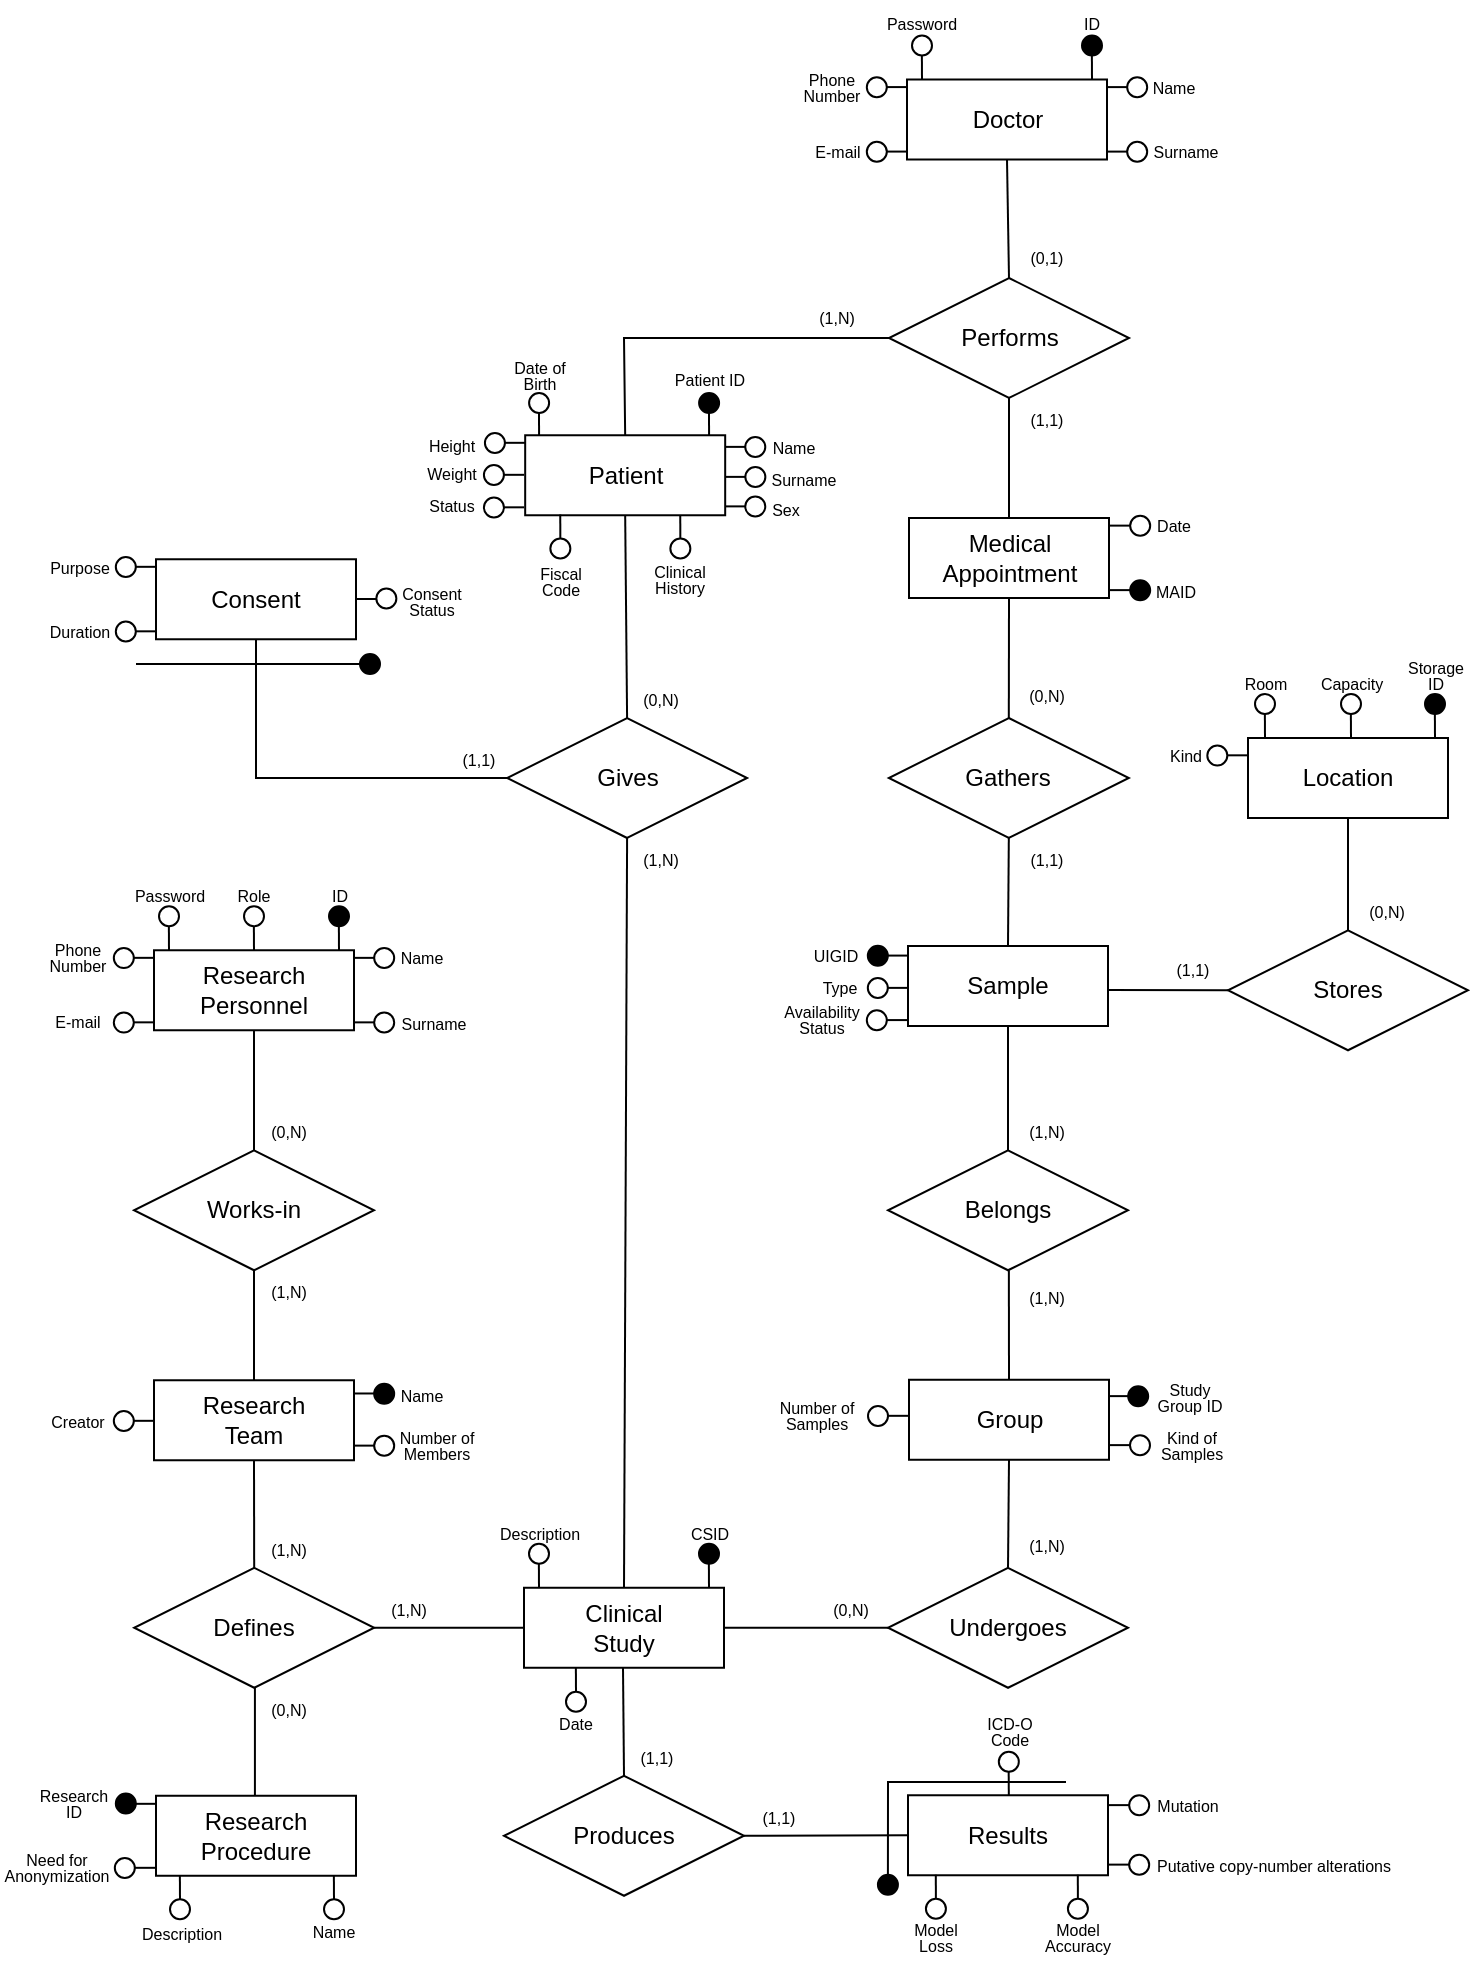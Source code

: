 <mxfile version="22.1.5" type="device">
  <diagram id="R2lEEEUBdFMjLlhIrx00" name="Page-1">
    <mxGraphModel dx="-227" dy="378" grid="1" gridSize="5" guides="1" tooltips="1" connect="1" arrows="1" fold="1" page="1" pageScale="1" pageWidth="850" pageHeight="1100" background="#ffffff" math="0" shadow="0" extFonts="Permanent Marker^https://fonts.googleapis.com/css?family=Permanent+Marker">
      <root>
        <mxCell id="0" />
        <mxCell id="1" parent="0" />
        <mxCell id="TxClS1IGf8YN1uUrBQyQ-38" value="Medical Appointment" style="whiteSpace=wrap;html=1;align=center;" parent="1" vertex="1">
          <mxGeometry x="1361.5" y="318" width="100" height="40" as="geometry" />
        </mxCell>
        <mxCell id="TxClS1IGf8YN1uUrBQyQ-40" value="Performs" style="shape=rhombus;perimeter=rhombusPerimeter;whiteSpace=wrap;html=1;align=center;" parent="1" vertex="1">
          <mxGeometry x="1351.5" y="198" width="120" height="60" as="geometry" />
        </mxCell>
        <mxCell id="TxClS1IGf8YN1uUrBQyQ-41" value="Gathers" style="shape=rhombus;perimeter=rhombusPerimeter;whiteSpace=wrap;html=1;align=center;" parent="1" vertex="1">
          <mxGeometry x="1351.41" y="418" width="120" height="60" as="geometry" />
        </mxCell>
        <mxCell id="TxClS1IGf8YN1uUrBQyQ-44" value="Sample" style="whiteSpace=wrap;html=1;align=center;" parent="1" vertex="1">
          <mxGeometry x="1361" y="532" width="100" height="40" as="geometry" />
        </mxCell>
        <mxCell id="TxClS1IGf8YN1uUrBQyQ-46" value="Research&lt;br&gt;Personnel" style="whiteSpace=wrap;html=1;align=center;" parent="1" vertex="1">
          <mxGeometry x="984" y="534.13" width="100" height="40" as="geometry" />
        </mxCell>
        <mxCell id="TxClS1IGf8YN1uUrBQyQ-47" value="Clinical&lt;br&gt;Study" style="whiteSpace=wrap;html=1;align=center;" parent="1" vertex="1">
          <mxGeometry x="1169" y="852.88" width="100" height="40" as="geometry" />
        </mxCell>
        <mxCell id="TxClS1IGf8YN1uUrBQyQ-55" value="Works-in" style="shape=rhombus;perimeter=rhombusPerimeter;whiteSpace=wrap;html=1;align=center;direction=west;" parent="1" vertex="1">
          <mxGeometry x="974" y="634.13" width="120" height="60" as="geometry" />
        </mxCell>
        <mxCell id="TxClS1IGf8YN1uUrBQyQ-60" value="" style="endArrow=none;html=1;rounded=0;exitX=0.5;exitY=1;exitDx=0;exitDy=0;entryX=0.5;entryY=0;entryDx=0;entryDy=0;" parent="1" source="TxClS1IGf8YN1uUrBQyQ-40" target="TxClS1IGf8YN1uUrBQyQ-38" edge="1">
          <mxGeometry relative="1" as="geometry">
            <mxPoint x="1476.5" y="233" as="sourcePoint" />
            <mxPoint x="1436.5" y="303" as="targetPoint" />
          </mxGeometry>
        </mxCell>
        <mxCell id="TxClS1IGf8YN1uUrBQyQ-64" value="" style="endArrow=none;html=1;rounded=0;entryX=0.5;entryY=0;entryDx=0;entryDy=0;exitX=0.5;exitY=1;exitDx=0;exitDy=0;" parent="1" source="TxClS1IGf8YN1uUrBQyQ-38" target="TxClS1IGf8YN1uUrBQyQ-41" edge="1">
          <mxGeometry relative="1" as="geometry">
            <mxPoint x="1496.5" y="253" as="sourcePoint" />
            <mxPoint x="1586.5" y="253" as="targetPoint" />
          </mxGeometry>
        </mxCell>
        <mxCell id="TxClS1IGf8YN1uUrBQyQ-68" value="" style="endArrow=none;html=1;rounded=0;entryX=0.5;entryY=0;entryDx=0;entryDy=0;exitX=0.5;exitY=1;exitDx=0;exitDy=0;" parent="1" source="TxClS1IGf8YN1uUrBQyQ-41" target="TxClS1IGf8YN1uUrBQyQ-44" edge="1">
          <mxGeometry relative="1" as="geometry">
            <mxPoint x="1516.5" y="273" as="sourcePoint" />
            <mxPoint x="1606.5" y="273" as="targetPoint" />
          </mxGeometry>
        </mxCell>
        <mxCell id="-haGkilbFdXosV5tAH27-1" value="Undergoes" style="shape=rhombus;perimeter=rhombusPerimeter;whiteSpace=wrap;html=1;align=center;direction=west;" parent="1" vertex="1">
          <mxGeometry x="1351" y="842.88" width="120" height="60" as="geometry" />
        </mxCell>
        <mxCell id="-haGkilbFdXosV5tAH27-3" value="" style="endArrow=none;html=1;rounded=0;exitX=1;exitY=0.5;exitDx=0;exitDy=0;entryX=1;entryY=0.5;entryDx=0;entryDy=0;" parent="1" source="TxClS1IGf8YN1uUrBQyQ-47" target="-haGkilbFdXosV5tAH27-1" edge="1">
          <mxGeometry width="50" height="50" relative="1" as="geometry">
            <mxPoint x="1187" y="762.88" as="sourcePoint" />
            <mxPoint x="1237" y="712.88" as="targetPoint" />
          </mxGeometry>
        </mxCell>
        <mxCell id="-haGkilbFdXosV5tAH27-4" value="" style="endArrow=none;html=1;rounded=0;exitX=0.5;exitY=1;exitDx=0;exitDy=0;entryX=0.5;entryY=1;entryDx=0;entryDy=0;" parent="1" source="TxClS1IGf8YN1uUrBQyQ-55" target="TxClS1IGf8YN1uUrBQyQ-46" edge="1">
          <mxGeometry width="50" height="50" relative="1" as="geometry">
            <mxPoint x="1029" y="583.13" as="sourcePoint" />
            <mxPoint x="1034" y="591.13" as="targetPoint" />
          </mxGeometry>
        </mxCell>
        <mxCell id="-haGkilbFdXosV5tAH27-6" value="Produces" style="shape=rhombus;perimeter=rhombusPerimeter;whiteSpace=wrap;html=1;align=center;direction=west;" parent="1" vertex="1">
          <mxGeometry x="1159" y="946.88" width="120" height="60" as="geometry" />
        </mxCell>
        <mxCell id="_0Fipz_TGaaDiRLOD5LJ-2" value="" style="endArrow=none;html=1;rounded=0;entryX=0.5;entryY=0;entryDx=0;entryDy=0;exitX=0.5;exitY=0;exitDx=0;exitDy=0;" parent="1" source="TxClS1IGf8YN1uUrBQyQ-55" target="_0Fipz_TGaaDiRLOD5LJ-1" edge="1">
          <mxGeometry relative="1" as="geometry">
            <mxPoint x="1034" y="694.13" as="sourcePoint" />
            <mxPoint x="1139" y="891.13" as="targetPoint" />
            <Array as="points" />
          </mxGeometry>
        </mxCell>
        <mxCell id="_0Fipz_TGaaDiRLOD5LJ-1" value="Research&lt;br&gt;Team" style="whiteSpace=wrap;html=1;align=center;" parent="1" vertex="1">
          <mxGeometry x="984" y="749.13" width="100" height="40" as="geometry" />
        </mxCell>
        <mxCell id="_0Fipz_TGaaDiRLOD5LJ-194" value="&lt;p style=&quot;line-height: 90%; font-size: 8px;&quot;&gt;Date&lt;/p&gt;" style="text;html=1;strokeColor=none;fillColor=none;align=center;verticalAlign=middle;whiteSpace=wrap;rounded=0;" parent="1" vertex="1">
          <mxGeometry x="1474" y="313.25" width="40" height="17.5" as="geometry" />
        </mxCell>
        <mxCell id="_0Fipz_TGaaDiRLOD5LJ-197" value="&lt;p style=&quot;line-height: 90%; font-size: 8px;&quot;&gt;MAID&lt;/p&gt;" style="text;html=1;strokeColor=none;fillColor=none;align=center;verticalAlign=middle;whiteSpace=wrap;rounded=0;" parent="1" vertex="1">
          <mxGeometry x="1475" y="346.25" width="40" height="17.5" as="geometry" />
        </mxCell>
        <mxCell id="_0Fipz_TGaaDiRLOD5LJ-201" value="" style="ellipse;whiteSpace=wrap;html=1;aspect=fixed;fillStyle=solid;fillColor=none;" parent="1" vertex="1">
          <mxGeometry x="1340.41" y="564.13" width="10" height="10" as="geometry" />
        </mxCell>
        <mxCell id="_0Fipz_TGaaDiRLOD5LJ-202" value="" style="endArrow=none;html=1;rounded=0;movable=1;resizable=1;rotatable=1;deletable=1;editable=1;locked=0;connectable=1;exitX=0.001;exitY=0.16;exitDx=0;exitDy=0;exitPerimeter=0;" parent="1" edge="1">
          <mxGeometry width="50" height="50" relative="1" as="geometry">
            <mxPoint x="1360.5" y="569.04" as="sourcePoint" />
            <mxPoint x="1350.41" y="569.04" as="targetPoint" />
          </mxGeometry>
        </mxCell>
        <mxCell id="_0Fipz_TGaaDiRLOD5LJ-203" value="&lt;p style=&quot;line-height: 90%; font-size: 8px;&quot;&gt;Availability Status&lt;/p&gt;" style="text;html=1;strokeColor=none;fillColor=none;align=center;verticalAlign=middle;whiteSpace=wrap;rounded=0;" parent="1" vertex="1">
          <mxGeometry x="1298" y="560.38" width="40" height="17.5" as="geometry" />
        </mxCell>
        <mxCell id="_0Fipz_TGaaDiRLOD5LJ-229" value="" style="ellipse;whiteSpace=wrap;html=1;aspect=fixed;" parent="1" vertex="1">
          <mxGeometry x="986.5" y="512.13" width="10" height="10" as="geometry" />
        </mxCell>
        <mxCell id="_0Fipz_TGaaDiRLOD5LJ-230" value="" style="endArrow=none;html=1;rounded=0;exitX=0.05;exitY=0.006;exitDx=0;exitDy=0;exitPerimeter=0;" parent="1" edge="1">
          <mxGeometry width="50" height="50" relative="1" as="geometry">
            <mxPoint x="991.5" y="534.13" as="sourcePoint" />
            <mxPoint x="991.44" y="522.13" as="targetPoint" />
          </mxGeometry>
        </mxCell>
        <mxCell id="_0Fipz_TGaaDiRLOD5LJ-233" value="" style="ellipse;whiteSpace=wrap;html=1;aspect=fixed;fillStyle=solid;fillColor=#000000;" parent="1" vertex="1">
          <mxGeometry x="1071.5" y="512.13" width="10" height="10" as="geometry" />
        </mxCell>
        <mxCell id="_0Fipz_TGaaDiRLOD5LJ-234" value="" style="endArrow=none;html=1;rounded=0;exitX=0.05;exitY=0.006;exitDx=0;exitDy=0;exitPerimeter=0;" parent="1" edge="1">
          <mxGeometry width="50" height="50" relative="1" as="geometry">
            <mxPoint x="1076.5" y="534.13" as="sourcePoint" />
            <mxPoint x="1076.44" y="522.13" as="targetPoint" />
          </mxGeometry>
        </mxCell>
        <mxCell id="_0Fipz_TGaaDiRLOD5LJ-244" value="&lt;p style=&quot;line-height: 90%; font-size: 8px;&quot;&gt;Password&lt;/p&gt;" style="text;html=1;strokeColor=none;fillColor=none;align=center;verticalAlign=middle;whiteSpace=wrap;rounded=0;" parent="1" vertex="1">
          <mxGeometry x="971.5" y="498.38" width="40" height="17.5" as="geometry" />
        </mxCell>
        <mxCell id="_0Fipz_TGaaDiRLOD5LJ-246" value="&lt;p style=&quot;line-height: 90%; font-size: 8px;&quot;&gt;ID&lt;/p&gt;" style="text;html=1;strokeColor=none;fillColor=none;align=center;verticalAlign=middle;whiteSpace=wrap;rounded=0;" parent="1" vertex="1">
          <mxGeometry x="1056.5" y="498.38" width="40" height="17.5" as="geometry" />
        </mxCell>
        <mxCell id="_0Fipz_TGaaDiRLOD5LJ-249" value="" style="ellipse;whiteSpace=wrap;html=1;aspect=fixed;fillStyle=solid;fillColor=#000000;" parent="1" vertex="1">
          <mxGeometry x="1094.09" y="750.88" width="10" height="10" as="geometry" />
        </mxCell>
        <mxCell id="_0Fipz_TGaaDiRLOD5LJ-250" value="" style="endArrow=none;html=1;rounded=0;movable=1;resizable=1;rotatable=1;deletable=1;editable=1;locked=0;connectable=1;exitX=0.001;exitY=0.16;exitDx=0;exitDy=0;exitPerimeter=0;" parent="1" edge="1">
          <mxGeometry width="50" height="50" relative="1" as="geometry">
            <mxPoint x="1094.09" y="755.74" as="sourcePoint" />
            <mxPoint x="1084.0" y="755.74" as="targetPoint" />
          </mxGeometry>
        </mxCell>
        <mxCell id="_0Fipz_TGaaDiRLOD5LJ-251" value="&lt;p style=&quot;line-height: 90%; font-size: 8px;&quot;&gt;Name&lt;/p&gt;" style="text;html=1;strokeColor=none;fillColor=none;align=center;verticalAlign=middle;whiteSpace=wrap;rounded=0;" parent="1" vertex="1">
          <mxGeometry x="1097.5" y="748.38" width="40" height="17.5" as="geometry" />
        </mxCell>
        <mxCell id="_0Fipz_TGaaDiRLOD5LJ-253" value="" style="endArrow=none;html=1;rounded=0;entryX=0.5;entryY=1;entryDx=0;entryDy=0;exitX=0.5;exitY=1;exitDx=0;exitDy=0;" parent="1" source="_0Fipz_TGaaDiRLOD5LJ-1" target="_0Fipz_TGaaDiRLOD5LJ-252" edge="1">
          <mxGeometry relative="1" as="geometry">
            <mxPoint x="1034" y="789.13" as="sourcePoint" />
            <mxPoint x="1139" y="891.13" as="targetPoint" />
            <Array as="points" />
          </mxGeometry>
        </mxCell>
        <mxCell id="_0Fipz_TGaaDiRLOD5LJ-252" value="Defines" style="shape=rhombus;perimeter=rhombusPerimeter;whiteSpace=wrap;html=1;align=center;direction=west;" parent="1" vertex="1">
          <mxGeometry x="974.09" y="842.88" width="120" height="60" as="geometry" />
        </mxCell>
        <mxCell id="_0Fipz_TGaaDiRLOD5LJ-254" value="" style="ellipse;whiteSpace=wrap;html=1;aspect=fixed;" parent="1" vertex="1">
          <mxGeometry x="1171.5" y="830.88" width="10" height="10" as="geometry" />
        </mxCell>
        <mxCell id="_0Fipz_TGaaDiRLOD5LJ-255" value="" style="endArrow=none;html=1;rounded=0;exitX=0.05;exitY=0.006;exitDx=0;exitDy=0;exitPerimeter=0;" parent="1" edge="1">
          <mxGeometry width="50" height="50" relative="1" as="geometry">
            <mxPoint x="1176.5" y="852.88" as="sourcePoint" />
            <mxPoint x="1176.44" y="840.88" as="targetPoint" />
          </mxGeometry>
        </mxCell>
        <mxCell id="_0Fipz_TGaaDiRLOD5LJ-258" value="" style="ellipse;whiteSpace=wrap;html=1;aspect=fixed;fillStyle=solid;fillColor=#000000;" parent="1" vertex="1">
          <mxGeometry x="1256.5" y="830.88" width="10" height="10" as="geometry" />
        </mxCell>
        <mxCell id="_0Fipz_TGaaDiRLOD5LJ-259" value="" style="endArrow=none;html=1;rounded=0;exitX=0.05;exitY=0.006;exitDx=0;exitDy=0;exitPerimeter=0;" parent="1" edge="1">
          <mxGeometry width="50" height="50" relative="1" as="geometry">
            <mxPoint x="1261.5" y="852.88" as="sourcePoint" />
            <mxPoint x="1261.44" y="840.88" as="targetPoint" />
          </mxGeometry>
        </mxCell>
        <mxCell id="_0Fipz_TGaaDiRLOD5LJ-260" value="&lt;p style=&quot;line-height: 90%; font-size: 8px;&quot;&gt;Description&lt;/p&gt;" style="text;html=1;strokeColor=none;fillColor=none;align=center;verticalAlign=middle;whiteSpace=wrap;rounded=0;" parent="1" vertex="1">
          <mxGeometry x="1156.5" y="817.13" width="40" height="17.5" as="geometry" />
        </mxCell>
        <mxCell id="_0Fipz_TGaaDiRLOD5LJ-262" value="&lt;p style=&quot;line-height: 90%; font-size: 8px;&quot;&gt;CSID&lt;/p&gt;" style="text;html=1;strokeColor=none;fillColor=none;align=center;verticalAlign=middle;whiteSpace=wrap;rounded=0;" parent="1" vertex="1">
          <mxGeometry x="1241.5" y="817.13" width="40" height="17.5" as="geometry" />
        </mxCell>
        <mxCell id="_0Fipz_TGaaDiRLOD5LJ-278" value="&lt;p style=&quot;line-height: 90%; font-size: 8px;&quot;&gt;Date&lt;br&gt;&lt;/p&gt;" style="text;html=1;strokeColor=none;fillColor=none;align=center;verticalAlign=middle;whiteSpace=wrap;rounded=0;" parent="1" vertex="1">
          <mxGeometry x="1175" y="912.38" width="40" height="17.5" as="geometry" />
        </mxCell>
        <mxCell id="_0Fipz_TGaaDiRLOD5LJ-279" value="" style="ellipse;whiteSpace=wrap;html=1;aspect=fixed;" parent="1" vertex="1">
          <mxGeometry x="963.91" y="533.01" width="10" height="10" as="geometry" />
        </mxCell>
        <mxCell id="_0Fipz_TGaaDiRLOD5LJ-280" value="" style="endArrow=none;html=1;rounded=0;movable=1;resizable=1;rotatable=1;deletable=1;editable=1;locked=0;connectable=1;exitX=0.001;exitY=0.16;exitDx=0;exitDy=0;exitPerimeter=0;" parent="1" edge="1">
          <mxGeometry width="50" height="50" relative="1" as="geometry">
            <mxPoint x="984" y="537.92" as="sourcePoint" />
            <mxPoint x="973.91" y="537.92" as="targetPoint" />
          </mxGeometry>
        </mxCell>
        <mxCell id="_0Fipz_TGaaDiRLOD5LJ-284" value="&lt;p style=&quot;line-height: 90%; font-size: 8px;&quot;&gt;Phone Number&lt;/p&gt;" style="text;html=1;strokeColor=none;fillColor=none;align=center;verticalAlign=middle;whiteSpace=wrap;rounded=0;" parent="1" vertex="1">
          <mxGeometry x="926" y="529.26" width="40" height="17.5" as="geometry" />
        </mxCell>
        <mxCell id="_0Fipz_TGaaDiRLOD5LJ-285" value="" style="ellipse;whiteSpace=wrap;html=1;aspect=fixed;" parent="1" vertex="1">
          <mxGeometry x="963.91" y="565.26" width="10" height="10" as="geometry" />
        </mxCell>
        <mxCell id="_0Fipz_TGaaDiRLOD5LJ-286" value="" style="endArrow=none;html=1;rounded=0;movable=1;resizable=1;rotatable=1;deletable=1;editable=1;locked=0;connectable=1;exitX=0.001;exitY=0.16;exitDx=0;exitDy=0;exitPerimeter=0;" parent="1" edge="1">
          <mxGeometry width="50" height="50" relative="1" as="geometry">
            <mxPoint x="984" y="570.17" as="sourcePoint" />
            <mxPoint x="973.91" y="570.17" as="targetPoint" />
          </mxGeometry>
        </mxCell>
        <mxCell id="_0Fipz_TGaaDiRLOD5LJ-287" value="&lt;p style=&quot;line-height: 90%; font-size: 8px;&quot;&gt;E-mail&lt;/p&gt;" style="text;html=1;strokeColor=none;fillColor=none;align=center;verticalAlign=middle;whiteSpace=wrap;rounded=0;" parent="1" vertex="1">
          <mxGeometry x="926" y="561.51" width="40" height="17.5" as="geometry" />
        </mxCell>
        <mxCell id="_0Fipz_TGaaDiRLOD5LJ-288" value="" style="ellipse;whiteSpace=wrap;html=1;aspect=fixed;" parent="1" vertex="1">
          <mxGeometry x="1094.09" y="533" width="10" height="10" as="geometry" />
        </mxCell>
        <mxCell id="_0Fipz_TGaaDiRLOD5LJ-289" value="" style="endArrow=none;html=1;rounded=0;movable=1;resizable=1;rotatable=1;deletable=1;editable=1;locked=0;connectable=1;exitX=0.001;exitY=0.16;exitDx=0;exitDy=0;exitPerimeter=0;" parent="1" edge="1">
          <mxGeometry width="50" height="50" relative="1" as="geometry">
            <mxPoint x="1094.09" y="537.93" as="sourcePoint" />
            <mxPoint x="1084" y="537.93" as="targetPoint" />
          </mxGeometry>
        </mxCell>
        <mxCell id="_0Fipz_TGaaDiRLOD5LJ-290" value="&lt;p style=&quot;line-height: 90%; font-size: 8px;&quot;&gt;Name&lt;/p&gt;" style="text;html=1;strokeColor=none;fillColor=none;align=center;verticalAlign=middle;whiteSpace=wrap;rounded=0;" parent="1" vertex="1">
          <mxGeometry x="1097.5" y="529.26" width="40" height="17.5" as="geometry" />
        </mxCell>
        <mxCell id="_0Fipz_TGaaDiRLOD5LJ-291" value="" style="ellipse;whiteSpace=wrap;html=1;aspect=fixed;" parent="1" vertex="1">
          <mxGeometry x="1094.09" y="565.25" width="10" height="10" as="geometry" />
        </mxCell>
        <mxCell id="_0Fipz_TGaaDiRLOD5LJ-292" value="" style="endArrow=none;html=1;rounded=0;movable=1;resizable=1;rotatable=1;deletable=1;editable=1;locked=0;connectable=1;exitX=0.001;exitY=0.16;exitDx=0;exitDy=0;exitPerimeter=0;" parent="1" edge="1">
          <mxGeometry width="50" height="50" relative="1" as="geometry">
            <mxPoint x="1094.09" y="570.18" as="sourcePoint" />
            <mxPoint x="1084" y="570.18" as="targetPoint" />
          </mxGeometry>
        </mxCell>
        <mxCell id="_0Fipz_TGaaDiRLOD5LJ-293" value="&lt;p style=&quot;line-height: 90%; font-size: 8px;&quot;&gt;Surname&lt;/p&gt;" style="text;html=1;strokeColor=none;fillColor=none;align=center;verticalAlign=middle;whiteSpace=wrap;rounded=0;" parent="1" vertex="1">
          <mxGeometry x="1104" y="562.5" width="40" height="17.5" as="geometry" />
        </mxCell>
        <mxCell id="c8bZ2bwGE0sJ4KHw1Ml2-1" value="Location" style="whiteSpace=wrap;html=1;align=center;" parent="1" vertex="1">
          <mxGeometry x="1531" y="428" width="100" height="40" as="geometry" />
        </mxCell>
        <mxCell id="c8bZ2bwGE0sJ4KHw1Ml2-2" value="Stores" style="shape=rhombus;perimeter=rhombusPerimeter;whiteSpace=wrap;html=1;align=center;direction=west;" parent="1" vertex="1">
          <mxGeometry x="1521" y="524.13" width="120" height="60" as="geometry" />
        </mxCell>
        <mxCell id="c8bZ2bwGE0sJ4KHw1Ml2-6" value="" style="ellipse;whiteSpace=wrap;html=1;aspect=fixed;fillStyle=solid;fillColor=#000000;" parent="1" vertex="1">
          <mxGeometry x="1340.91" y="531.88" width="10" height="10" as="geometry" />
        </mxCell>
        <mxCell id="c8bZ2bwGE0sJ4KHw1Ml2-7" value="" style="endArrow=none;html=1;rounded=0;movable=1;resizable=1;rotatable=1;deletable=1;editable=1;locked=0;connectable=1;exitX=0.001;exitY=0.16;exitDx=0;exitDy=0;exitPerimeter=0;" parent="1" edge="1">
          <mxGeometry width="50" height="50" relative="1" as="geometry">
            <mxPoint x="1361" y="536.79" as="sourcePoint" />
            <mxPoint x="1350.91" y="536.79" as="targetPoint" />
          </mxGeometry>
        </mxCell>
        <mxCell id="c8bZ2bwGE0sJ4KHw1Ml2-8" value="&lt;p style=&quot;line-height: 90%; font-size: 8px;&quot;&gt;UIGID&lt;/p&gt;" style="text;html=1;strokeColor=none;fillColor=none;align=center;verticalAlign=middle;whiteSpace=wrap;rounded=0;" parent="1" vertex="1">
          <mxGeometry x="1305" y="528.13" width="40" height="17.5" as="geometry" />
        </mxCell>
        <mxCell id="c8bZ2bwGE0sJ4KHw1Ml2-10" value="" style="endArrow=none;html=1;rounded=0;exitX=0.5;exitY=1;exitDx=0;exitDy=0;entryX=0.5;entryY=1;entryDx=0;entryDy=0;" parent="1" source="c8bZ2bwGE0sJ4KHw1Ml2-2" target="c8bZ2bwGE0sJ4KHw1Ml2-1" edge="1">
          <mxGeometry relative="1" as="geometry">
            <mxPoint x="1641" y="485.3" as="sourcePoint" />
            <mxPoint x="1701" y="485.3" as="targetPoint" />
            <Array as="points" />
          </mxGeometry>
        </mxCell>
        <mxCell id="c8bZ2bwGE0sJ4KHw1Ml2-11" value="" style="ellipse;whiteSpace=wrap;html=1;aspect=fixed;" parent="1" vertex="1">
          <mxGeometry x="1534.5" y="406" width="10" height="10" as="geometry" />
        </mxCell>
        <mxCell id="c8bZ2bwGE0sJ4KHw1Ml2-12" value="" style="endArrow=none;html=1;rounded=0;exitX=0.05;exitY=0.006;exitDx=0;exitDy=0;exitPerimeter=0;" parent="1" edge="1">
          <mxGeometry width="50" height="50" relative="1" as="geometry">
            <mxPoint x="1539.5" y="428" as="sourcePoint" />
            <mxPoint x="1539.44" y="416" as="targetPoint" />
          </mxGeometry>
        </mxCell>
        <mxCell id="c8bZ2bwGE0sJ4KHw1Ml2-13" value="" style="ellipse;whiteSpace=wrap;html=1;aspect=fixed;" parent="1" vertex="1">
          <mxGeometry x="1577.5" y="406" width="10" height="10" as="geometry" />
        </mxCell>
        <mxCell id="c8bZ2bwGE0sJ4KHw1Ml2-14" value="" style="endArrow=none;html=1;rounded=0;exitX=0.05;exitY=0.006;exitDx=0;exitDy=0;exitPerimeter=0;" parent="1" edge="1">
          <mxGeometry width="50" height="50" relative="1" as="geometry">
            <mxPoint x="1582.5" y="428" as="sourcePoint" />
            <mxPoint x="1582.44" y="416" as="targetPoint" />
          </mxGeometry>
        </mxCell>
        <mxCell id="c8bZ2bwGE0sJ4KHw1Ml2-15" value="" style="ellipse;whiteSpace=wrap;html=1;aspect=fixed;fillStyle=solid;fillColor=#000000;" parent="1" vertex="1">
          <mxGeometry x="1619.5" y="406" width="10" height="10" as="geometry" />
        </mxCell>
        <mxCell id="c8bZ2bwGE0sJ4KHw1Ml2-16" value="" style="endArrow=none;html=1;rounded=0;exitX=0.05;exitY=0.006;exitDx=0;exitDy=0;exitPerimeter=0;" parent="1" edge="1">
          <mxGeometry width="50" height="50" relative="1" as="geometry">
            <mxPoint x="1624.5" y="428" as="sourcePoint" />
            <mxPoint x="1624.44" y="416" as="targetPoint" />
          </mxGeometry>
        </mxCell>
        <mxCell id="c8bZ2bwGE0sJ4KHw1Ml2-17" value="&lt;p style=&quot;line-height: 90%; font-size: 8px;&quot;&gt;Room&lt;/p&gt;" style="text;html=1;strokeColor=none;fillColor=none;align=center;verticalAlign=middle;whiteSpace=wrap;rounded=0;" parent="1" vertex="1">
          <mxGeometry x="1519.5" y="392.25" width="40" height="17.5" as="geometry" />
        </mxCell>
        <mxCell id="c8bZ2bwGE0sJ4KHw1Ml2-18" value="&lt;p style=&quot;line-height: 90%; font-size: 8px;&quot;&gt;Capacity&lt;/p&gt;" style="text;html=1;strokeColor=none;fillColor=none;align=center;verticalAlign=middle;whiteSpace=wrap;rounded=0;" parent="1" vertex="1">
          <mxGeometry x="1562.5" y="392.25" width="40" height="17.5" as="geometry" />
        </mxCell>
        <mxCell id="c8bZ2bwGE0sJ4KHw1Ml2-19" value="&lt;p style=&quot;line-height: 90%; font-size: 8px;&quot;&gt;&lt;span style=&quot;background-color: initial;&quot;&gt;Storage ID&lt;/span&gt;&lt;br&gt;&lt;/p&gt;" style="text;html=1;strokeColor=none;fillColor=none;align=center;verticalAlign=middle;whiteSpace=wrap;rounded=0;" parent="1" vertex="1">
          <mxGeometry x="1604.5" y="388.5" width="40" height="17.5" as="geometry" />
        </mxCell>
        <mxCell id="c8bZ2bwGE0sJ4KHw1Ml2-21" value="Group" style="whiteSpace=wrap;html=1;align=center;" parent="1" vertex="1">
          <mxGeometry x="1361.5" y="748.88" width="100" height="40" as="geometry" />
        </mxCell>
        <mxCell id="c8bZ2bwGE0sJ4KHw1Ml2-22" value="Belongs" style="shape=rhombus;perimeter=rhombusPerimeter;whiteSpace=wrap;html=1;align=center;direction=west;" parent="1" vertex="1">
          <mxGeometry x="1351" y="634.13" width="120" height="60" as="geometry" />
        </mxCell>
        <mxCell id="c8bZ2bwGE0sJ4KHw1Ml2-28" value="" style="ellipse;whiteSpace=wrap;html=1;aspect=fixed;fillStyle=solid;fillColor=#000000;" parent="1" vertex="1">
          <mxGeometry x="1471.09" y="752.13" width="10" height="10" as="geometry" />
        </mxCell>
        <mxCell id="c8bZ2bwGE0sJ4KHw1Ml2-32" value="&lt;p style=&quot;line-height: 90%; font-size: 8px;&quot;&gt;&lt;span style=&quot;background-color: initial;&quot;&gt;Study Group ID&lt;/span&gt;&lt;br&gt;&lt;/p&gt;" style="text;html=1;strokeColor=none;fillColor=none;align=center;verticalAlign=middle;whiteSpace=wrap;rounded=0;" parent="1" vertex="1">
          <mxGeometry x="1482.09" y="749.38" width="40" height="17.5" as="geometry" />
        </mxCell>
        <mxCell id="c8bZ2bwGE0sJ4KHw1Ml2-40" value="" style="ellipse;whiteSpace=wrap;html=1;aspect=fixed;" parent="1" vertex="1">
          <mxGeometry x="1340.91" y="548" width="10" height="10" as="geometry" />
        </mxCell>
        <mxCell id="c8bZ2bwGE0sJ4KHw1Ml2-41" value="" style="endArrow=none;html=1;rounded=0;movable=1;resizable=1;rotatable=1;deletable=1;editable=1;locked=0;connectable=1;exitX=0.001;exitY=0.16;exitDx=0;exitDy=0;exitPerimeter=0;" parent="1" edge="1">
          <mxGeometry width="50" height="50" relative="1" as="geometry">
            <mxPoint x="1361" y="552.94" as="sourcePoint" />
            <mxPoint x="1350.91" y="552.94" as="targetPoint" />
          </mxGeometry>
        </mxCell>
        <mxCell id="c8bZ2bwGE0sJ4KHw1Ml2-42" value="&lt;p style=&quot;line-height: 90%; font-size: 8px;&quot;&gt;Type&lt;/p&gt;" style="text;html=1;strokeColor=none;fillColor=none;align=center;verticalAlign=middle;whiteSpace=wrap;rounded=0;" parent="1" vertex="1">
          <mxGeometry x="1306.5" y="544.25" width="40" height="17.5" as="geometry" />
        </mxCell>
        <mxCell id="c8bZ2bwGE0sJ4KHw1Ml2-46" value="" style="endArrow=none;html=1;rounded=0;exitX=0.5;exitY=1;exitDx=0;exitDy=0;" parent="1" edge="1">
          <mxGeometry relative="1" as="geometry">
            <mxPoint x="1218.5" y="892.88" as="sourcePoint" />
            <mxPoint x="1219" y="947" as="targetPoint" />
            <Array as="points" />
          </mxGeometry>
        </mxCell>
        <mxCell id="c8bZ2bwGE0sJ4KHw1Ml2-62" value="Results" style="whiteSpace=wrap;html=1;align=center;" parent="1" vertex="1">
          <mxGeometry x="1361" y="956.63" width="100" height="40" as="geometry" />
        </mxCell>
        <mxCell id="c8bZ2bwGE0sJ4KHw1Ml2-63" value="" style="endArrow=none;html=1;rounded=0;exitX=0;exitY=0.5;exitDx=0;exitDy=0;entryX=0;entryY=0.5;entryDx=0;entryDy=0;" parent="1" source="-haGkilbFdXosV5tAH27-6" target="c8bZ2bwGE0sJ4KHw1Ml2-62" edge="1">
          <mxGeometry width="50" height="50" relative="1" as="geometry">
            <mxPoint x="1294" y="976.38" as="sourcePoint" />
            <mxPoint x="1354" y="976.38" as="targetPoint" />
          </mxGeometry>
        </mxCell>
        <mxCell id="TxClS1IGf8YN1uUrBQyQ-51" value="Research&lt;br&gt;Procedure" style="whiteSpace=wrap;html=1;align=center;" parent="1" vertex="1">
          <mxGeometry x="985" y="956.88" width="100" height="40" as="geometry" />
        </mxCell>
        <mxCell id="c8bZ2bwGE0sJ4KHw1Ml2-80" value="" style="endArrow=none;html=1;rounded=0;exitX=1;exitY=0.5;exitDx=0;exitDy=0;entryX=1;entryY=0.5;entryDx=0;entryDy=0;" parent="1" target="c8bZ2bwGE0sJ4KHw1Ml2-2" edge="1">
          <mxGeometry width="50" height="50" relative="1" as="geometry">
            <mxPoint x="1461.5" y="553.95" as="sourcePoint" />
            <mxPoint x="1521.5" y="553.95" as="targetPoint" />
          </mxGeometry>
        </mxCell>
        <mxCell id="c8bZ2bwGE0sJ4KHw1Ml2-82" value="" style="endArrow=none;html=1;rounded=0;movable=1;resizable=1;rotatable=1;deletable=1;editable=1;locked=0;connectable=1;exitX=0.001;exitY=0.16;exitDx=0;exitDy=0;exitPerimeter=0;" parent="1" edge="1">
          <mxGeometry width="50" height="50" relative="1" as="geometry">
            <mxPoint x="1471.09" y="757.06" as="sourcePoint" />
            <mxPoint x="1461" y="757.06" as="targetPoint" />
          </mxGeometry>
        </mxCell>
        <mxCell id="c8bZ2bwGE0sJ4KHw1Ml2-83" value="" style="endArrow=none;html=1;rounded=0;entryX=0.5;entryY=1;entryDx=0;entryDy=0;exitX=0.5;exitY=1;exitDx=0;exitDy=0;" parent="1" source="TxClS1IGf8YN1uUrBQyQ-44" target="c8bZ2bwGE0sJ4KHw1Ml2-22" edge="1">
          <mxGeometry relative="1" as="geometry">
            <mxPoint x="1416" y="483" as="sourcePoint" />
            <mxPoint x="1416" y="537" as="targetPoint" />
          </mxGeometry>
        </mxCell>
        <mxCell id="c8bZ2bwGE0sJ4KHw1Ml2-84" value="" style="endArrow=none;html=1;rounded=0;exitX=0.5;exitY=1;exitDx=0;exitDy=0;entryX=0.5;entryY=0;entryDx=0;entryDy=0;" parent="1" target="c8bZ2bwGE0sJ4KHw1Ml2-21" edge="1">
          <mxGeometry relative="1" as="geometry">
            <mxPoint x="1411.43" y="694.13" as="sourcePoint" />
            <mxPoint x="1411" y="747" as="targetPoint" />
          </mxGeometry>
        </mxCell>
        <mxCell id="c8bZ2bwGE0sJ4KHw1Ml2-85" value="" style="endArrow=none;html=1;rounded=0;exitX=0.5;exitY=1;exitDx=0;exitDy=0;entryX=0.5;entryY=1;entryDx=0;entryDy=0;" parent="1" source="-haGkilbFdXosV5tAH27-1" target="c8bZ2bwGE0sJ4KHw1Ml2-21" edge="1">
          <mxGeometry relative="1" as="geometry">
            <mxPoint x="1416.43" y="699.13" as="sourcePoint" />
            <mxPoint x="1417" y="754" as="targetPoint" />
          </mxGeometry>
        </mxCell>
        <mxCell id="c8bZ2bwGE0sJ4KHw1Ml2-90" value="" style="ellipse;whiteSpace=wrap;html=1;aspect=fixed;" parent="1" vertex="1">
          <mxGeometry x="1471.59" y="956.63" width="10" height="10" as="geometry" />
        </mxCell>
        <mxCell id="c8bZ2bwGE0sJ4KHw1Ml2-91" value="" style="endArrow=none;html=1;rounded=0;movable=1;resizable=1;rotatable=1;deletable=1;editable=1;locked=0;connectable=1;exitX=0.001;exitY=0.16;exitDx=0;exitDy=0;exitPerimeter=0;" parent="1" edge="1">
          <mxGeometry width="50" height="50" relative="1" as="geometry">
            <mxPoint x="1471.59" y="961.56" as="sourcePoint" />
            <mxPoint x="1461.5" y="961.56" as="targetPoint" />
          </mxGeometry>
        </mxCell>
        <mxCell id="c8bZ2bwGE0sJ4KHw1Ml2-92" value="&lt;p style=&quot;line-height: 90%; font-size: 8px;&quot;&gt;Mutation&lt;/p&gt;" style="text;html=1;strokeColor=none;fillColor=none;align=center;verticalAlign=middle;whiteSpace=wrap;rounded=0;" parent="1" vertex="1">
          <mxGeometry x="1480.5" y="952.88" width="40" height="17.5" as="geometry" />
        </mxCell>
        <mxCell id="c8bZ2bwGE0sJ4KHw1Ml2-93" value="" style="ellipse;whiteSpace=wrap;html=1;aspect=fixed;" parent="1" vertex="1">
          <mxGeometry x="1471.59" y="986.38" width="10" height="10" as="geometry" />
        </mxCell>
        <mxCell id="c8bZ2bwGE0sJ4KHw1Ml2-94" value="" style="endArrow=none;html=1;rounded=0;movable=1;resizable=1;rotatable=1;deletable=1;editable=1;locked=0;connectable=1;exitX=0.001;exitY=0.16;exitDx=0;exitDy=0;exitPerimeter=0;" parent="1" edge="1">
          <mxGeometry width="50" height="50" relative="1" as="geometry">
            <mxPoint x="1471.59" y="991.31" as="sourcePoint" />
            <mxPoint x="1461.5" y="991.31" as="targetPoint" />
          </mxGeometry>
        </mxCell>
        <mxCell id="c8bZ2bwGE0sJ4KHw1Ml2-95" value="&lt;p style=&quot;line-height: 90%; font-size: 8px;&quot;&gt;Putative copy-number alterations&lt;br&gt;&lt;/p&gt;" style="text;html=1;strokeColor=none;fillColor=none;align=center;verticalAlign=middle;whiteSpace=wrap;rounded=0;" parent="1" vertex="1">
          <mxGeometry x="1479.5" y="983.13" width="127.5" height="17.5" as="geometry" />
        </mxCell>
        <mxCell id="c8bZ2bwGE0sJ4KHw1Ml2-98" value="&lt;p style=&quot;line-height: 90%; font-size: 8px;&quot;&gt;Model Accuracy&lt;/p&gt;" style="text;html=1;strokeColor=none;fillColor=none;align=center;verticalAlign=middle;whiteSpace=wrap;rounded=0;" parent="1" vertex="1">
          <mxGeometry x="1426" y="1019.63" width="39.91" height="17.5" as="geometry" />
        </mxCell>
        <mxCell id="yA3WIeuCUDbB8ZDYc9Yh-10" value="Consent" style="whiteSpace=wrap;html=1;align=center;" parent="1" vertex="1">
          <mxGeometry x="985.0" y="338.63" width="100" height="40" as="geometry" />
        </mxCell>
        <mxCell id="yA3WIeuCUDbB8ZDYc9Yh-21" value="Gives" style="shape=rhombus;perimeter=rhombusPerimeter;whiteSpace=wrap;html=1;align=center;direction=west;" parent="1" vertex="1">
          <mxGeometry x="1160.55" y="418" width="120" height="60" as="geometry" />
        </mxCell>
        <mxCell id="yA3WIeuCUDbB8ZDYc9Yh-30" value="" style="ellipse;whiteSpace=wrap;html=1;aspect=fixed;fillStyle=solid;fillColor=none;" parent="1" vertex="1">
          <mxGeometry x="1190" y="904.88" width="10" height="10" as="geometry" />
        </mxCell>
        <mxCell id="yA3WIeuCUDbB8ZDYc9Yh-31" value="" style="endArrow=none;html=1;rounded=0;exitX=0.05;exitY=0.006;exitDx=0;exitDy=0;exitPerimeter=0;" parent="1" edge="1">
          <mxGeometry width="50" height="50" relative="1" as="geometry">
            <mxPoint x="1195" y="904.88" as="sourcePoint" />
            <mxPoint x="1194.94" y="892.88" as="targetPoint" />
          </mxGeometry>
        </mxCell>
        <mxCell id="yA3WIeuCUDbB8ZDYc9Yh-37" value="&lt;font style=&quot;font-size: 8px;&quot;&gt;(0,N)&lt;/font&gt;" style="text;html=1;strokeColor=none;fillColor=none;align=center;verticalAlign=middle;whiteSpace=wrap;rounded=0;" parent="1" vertex="1">
          <mxGeometry x="1219.96" y="398" width="35" height="20" as="geometry" />
        </mxCell>
        <mxCell id="yA3WIeuCUDbB8ZDYc9Yh-41" value="&lt;font style=&quot;font-size: 8px;&quot;&gt;(0,1)&lt;/font&gt;" style="text;html=1;strokeColor=none;fillColor=none;align=center;verticalAlign=middle;whiteSpace=wrap;rounded=0;" parent="1" vertex="1">
          <mxGeometry x="1413" y="176.75" width="35" height="20" as="geometry" />
        </mxCell>
        <mxCell id="yA3WIeuCUDbB8ZDYc9Yh-42" value="&lt;font style=&quot;font-size: 8px;&quot;&gt;(1,N)&lt;/font&gt;" style="text;html=1;strokeColor=none;fillColor=none;align=center;verticalAlign=middle;whiteSpace=wrap;rounded=0;" parent="1" vertex="1">
          <mxGeometry x="1307.5" y="207" width="35" height="20" as="geometry" />
        </mxCell>
        <mxCell id="yA3WIeuCUDbB8ZDYc9Yh-43" value="&lt;font style=&quot;font-size: 8px;&quot;&gt;(1,1)&lt;/font&gt;" style="text;html=1;strokeColor=none;fillColor=none;align=center;verticalAlign=middle;whiteSpace=wrap;rounded=0;" parent="1" vertex="1">
          <mxGeometry x="1413" y="258" width="35" height="20" as="geometry" />
        </mxCell>
        <mxCell id="yA3WIeuCUDbB8ZDYc9Yh-44" value="&lt;font style=&quot;font-size: 8px;&quot;&gt;(0,N)&lt;/font&gt;" style="text;html=1;strokeColor=none;fillColor=none;align=center;verticalAlign=middle;whiteSpace=wrap;rounded=0;" parent="1" vertex="1">
          <mxGeometry x="1413" y="396" width="35" height="20" as="geometry" />
        </mxCell>
        <mxCell id="yA3WIeuCUDbB8ZDYc9Yh-45" value="&lt;font style=&quot;font-size: 8px;&quot;&gt;(1,1)&lt;/font&gt;" style="text;html=1;strokeColor=none;fillColor=none;align=center;verticalAlign=middle;whiteSpace=wrap;rounded=0;" parent="1" vertex="1">
          <mxGeometry x="1413" y="478" width="35" height="20" as="geometry" />
        </mxCell>
        <mxCell id="yA3WIeuCUDbB8ZDYc9Yh-46" value="&lt;font style=&quot;font-size: 8px;&quot;&gt;(1,1)&lt;/font&gt;" style="text;html=1;strokeColor=none;fillColor=none;align=center;verticalAlign=middle;whiteSpace=wrap;rounded=0;" parent="1" vertex="1">
          <mxGeometry x="1486" y="533.01" width="35" height="20" as="geometry" />
        </mxCell>
        <mxCell id="yA3WIeuCUDbB8ZDYc9Yh-47" value="&lt;font style=&quot;font-size: 8px;&quot;&gt;(0,N)&lt;/font&gt;" style="text;html=1;strokeColor=none;fillColor=none;align=center;verticalAlign=middle;whiteSpace=wrap;rounded=0;" parent="1" vertex="1">
          <mxGeometry x="1583" y="504.13" width="35" height="20" as="geometry" />
        </mxCell>
        <mxCell id="yA3WIeuCUDbB8ZDYc9Yh-48" value="&lt;font style=&quot;font-size: 8px;&quot;&gt;(1,N)&lt;/font&gt;" style="text;html=1;strokeColor=none;fillColor=none;align=center;verticalAlign=middle;whiteSpace=wrap;rounded=0;" parent="1" vertex="1">
          <mxGeometry x="1413" y="614.13" width="35" height="20" as="geometry" />
        </mxCell>
        <mxCell id="yA3WIeuCUDbB8ZDYc9Yh-49" value="&lt;font style=&quot;font-size: 8px;&quot;&gt;(1,N)&lt;/font&gt;" style="text;html=1;strokeColor=none;fillColor=none;align=center;verticalAlign=middle;whiteSpace=wrap;rounded=0;" parent="1" vertex="1">
          <mxGeometry x="1413" y="697" width="35" height="20" as="geometry" />
        </mxCell>
        <mxCell id="yA3WIeuCUDbB8ZDYc9Yh-50" value="&lt;font style=&quot;font-size: 8px;&quot;&gt;(1,N)&lt;/font&gt;" style="text;html=1;strokeColor=none;fillColor=none;align=center;verticalAlign=middle;whiteSpace=wrap;rounded=0;" parent="1" vertex="1">
          <mxGeometry x="1413" y="820.88" width="35" height="20" as="geometry" />
        </mxCell>
        <mxCell id="yA3WIeuCUDbB8ZDYc9Yh-51" value="&lt;font style=&quot;font-size: 8px;&quot;&gt;(0,N)&lt;/font&gt;" style="text;html=1;strokeColor=none;fillColor=none;align=center;verticalAlign=middle;whiteSpace=wrap;rounded=0;" parent="1" vertex="1">
          <mxGeometry x="1314.5" y="852.88" width="35" height="20" as="geometry" />
        </mxCell>
        <mxCell id="yA3WIeuCUDbB8ZDYc9Yh-52" value="&lt;font style=&quot;font-size: 8px;&quot;&gt;(1,N)&lt;/font&gt;" style="text;html=1;strokeColor=none;fillColor=none;align=center;verticalAlign=middle;whiteSpace=wrap;rounded=0;" parent="1" vertex="1">
          <mxGeometry x="1094" y="852.88" width="35" height="20" as="geometry" />
        </mxCell>
        <mxCell id="yA3WIeuCUDbB8ZDYc9Yh-53" value="&lt;font style=&quot;font-size: 8px;&quot;&gt;(1,N)&lt;/font&gt;" style="text;html=1;strokeColor=none;fillColor=none;align=center;verticalAlign=middle;whiteSpace=wrap;rounded=0;" parent="1" vertex="1">
          <mxGeometry x="1034.46" y="822.88" width="35" height="20" as="geometry" />
        </mxCell>
        <mxCell id="yA3WIeuCUDbB8ZDYc9Yh-54" value="&lt;font style=&quot;font-size: 8px;&quot;&gt;(1,N)&lt;/font&gt;" style="text;html=1;strokeColor=none;fillColor=none;align=center;verticalAlign=middle;whiteSpace=wrap;rounded=0;" parent="1" vertex="1">
          <mxGeometry x="1034.46" y="694.13" width="35" height="20" as="geometry" />
        </mxCell>
        <mxCell id="yA3WIeuCUDbB8ZDYc9Yh-55" value="&lt;font style=&quot;font-size: 8px;&quot;&gt;(0,N)&lt;/font&gt;" style="text;html=1;strokeColor=none;fillColor=none;align=center;verticalAlign=middle;whiteSpace=wrap;rounded=0;" parent="1" vertex="1">
          <mxGeometry x="1034.46" y="614.13" width="35" height="20" as="geometry" />
        </mxCell>
        <mxCell id="yA3WIeuCUDbB8ZDYc9Yh-62" value="&lt;font style=&quot;font-size: 8px;&quot;&gt;(1,1)&lt;/font&gt;" style="text;html=1;strokeColor=none;fillColor=none;align=center;verticalAlign=middle;whiteSpace=wrap;rounded=0;" parent="1" vertex="1">
          <mxGeometry x="1218.37" y="926.88" width="35" height="20" as="geometry" />
        </mxCell>
        <mxCell id="yA3WIeuCUDbB8ZDYc9Yh-63" value="&lt;font style=&quot;font-size: 8px;&quot;&gt;(1,1)&lt;/font&gt;" style="text;html=1;strokeColor=none;fillColor=none;align=center;verticalAlign=middle;whiteSpace=wrap;rounded=0;" parent="1" vertex="1">
          <mxGeometry x="1279" y="956.88" width="35" height="20" as="geometry" />
        </mxCell>
        <mxCell id="ueLFQBLsjJCRZ9gE-VuC-3" value="" style="ellipse;whiteSpace=wrap;html=1;aspect=fixed;" parent="1" vertex="1">
          <mxGeometry x="1472.09" y="316.88" width="10" height="10" as="geometry" />
        </mxCell>
        <mxCell id="ueLFQBLsjJCRZ9gE-VuC-4" value="" style="endArrow=none;html=1;rounded=0;movable=1;resizable=1;rotatable=1;deletable=1;editable=1;locked=0;connectable=1;exitX=0.001;exitY=0.16;exitDx=0;exitDy=0;exitPerimeter=0;" parent="1" edge="1">
          <mxGeometry width="50" height="50" relative="1" as="geometry">
            <mxPoint x="1472.09" y="321.81" as="sourcePoint" />
            <mxPoint x="1462" y="321.81" as="targetPoint" />
          </mxGeometry>
        </mxCell>
        <mxCell id="ueLFQBLsjJCRZ9gE-VuC-5" value="" style="ellipse;whiteSpace=wrap;html=1;aspect=fixed;fillStyle=solid;fillColor=#000000;" parent="1" vertex="1">
          <mxGeometry x="1472.09" y="349.13" width="10" height="10" as="geometry" />
        </mxCell>
        <mxCell id="ueLFQBLsjJCRZ9gE-VuC-6" value="" style="endArrow=none;html=1;rounded=0;movable=1;resizable=1;rotatable=1;deletable=1;editable=1;locked=0;connectable=1;exitX=0.001;exitY=0.16;exitDx=0;exitDy=0;exitPerimeter=0;" parent="1" edge="1">
          <mxGeometry width="50" height="50" relative="1" as="geometry">
            <mxPoint x="1472.09" y="354.06" as="sourcePoint" />
            <mxPoint x="1462" y="354.06" as="targetPoint" />
          </mxGeometry>
        </mxCell>
        <mxCell id="ueLFQBLsjJCRZ9gE-VuC-10" value="" style="ellipse;whiteSpace=wrap;html=1;aspect=fixed;" parent="1" vertex="1">
          <mxGeometry x="1171.55" y="255.5" width="10" height="10" as="geometry" />
        </mxCell>
        <mxCell id="ueLFQBLsjJCRZ9gE-VuC-11" value="" style="endArrow=none;html=1;rounded=0;exitX=0.05;exitY=0.006;exitDx=0;exitDy=0;exitPerimeter=0;" parent="1" edge="1">
          <mxGeometry width="50" height="50" relative="1" as="geometry">
            <mxPoint x="1176.55" y="277.5" as="sourcePoint" />
            <mxPoint x="1176.49" y="265.5" as="targetPoint" />
          </mxGeometry>
        </mxCell>
        <mxCell id="ueLFQBLsjJCRZ9gE-VuC-14" value="" style="ellipse;whiteSpace=wrap;html=1;aspect=fixed;fillStyle=solid;fillColor=#000000;" parent="1" vertex="1">
          <mxGeometry x="1256.55" y="255.5" width="10" height="10" as="geometry" />
        </mxCell>
        <mxCell id="ueLFQBLsjJCRZ9gE-VuC-15" value="" style="endArrow=none;html=1;rounded=0;exitX=0.05;exitY=0.006;exitDx=0;exitDy=0;exitPerimeter=0;" parent="1" edge="1">
          <mxGeometry width="50" height="50" relative="1" as="geometry">
            <mxPoint x="1261.55" y="277.5" as="sourcePoint" />
            <mxPoint x="1261.49" y="265.5" as="targetPoint" />
          </mxGeometry>
        </mxCell>
        <mxCell id="ueLFQBLsjJCRZ9gE-VuC-16" value="&lt;p style=&quot;line-height: 50%;&quot;&gt;&lt;font style=&quot;font-size: 8px;&quot;&gt;Fiscal&lt;br&gt;Code&lt;br&gt;&lt;/font&gt;&lt;/p&gt;" style="text;html=1;align=center;verticalAlign=middle;resizable=0;points=[];autosize=1;strokeColor=none;fillColor=none;" parent="1" vertex="1">
          <mxGeometry x="1166.59" y="321.13" width="40" height="55" as="geometry" />
        </mxCell>
        <mxCell id="ueLFQBLsjJCRZ9gE-VuC-17" value="" style="ellipse;whiteSpace=wrap;html=1;aspect=fixed;" parent="1" vertex="1">
          <mxGeometry x="1279.64" y="277.5" width="10" height="10" as="geometry" />
        </mxCell>
        <mxCell id="ueLFQBLsjJCRZ9gE-VuC-18" value="" style="endArrow=none;html=1;rounded=0;movable=1;resizable=1;rotatable=1;deletable=1;editable=1;locked=0;connectable=1;exitX=0.001;exitY=0.16;exitDx=0;exitDy=0;exitPerimeter=0;" parent="1" edge="1">
          <mxGeometry width="50" height="50" relative="1" as="geometry">
            <mxPoint x="1279.64" y="282.44" as="sourcePoint" />
            <mxPoint x="1269.55" y="282.44" as="targetPoint" />
          </mxGeometry>
        </mxCell>
        <mxCell id="ueLFQBLsjJCRZ9gE-VuC-19" value="&lt;p style=&quot;line-height: 90%; font-size: 8px;&quot;&gt;Status&lt;/p&gt;" style="text;html=1;strokeColor=none;fillColor=none;align=center;verticalAlign=middle;whiteSpace=wrap;rounded=0;" parent="1" vertex="1">
          <mxGeometry x="1112.96" y="303.25" width="40" height="17.5" as="geometry" />
        </mxCell>
        <mxCell id="ueLFQBLsjJCRZ9gE-VuC-20" value="&lt;p style=&quot;line-height: 90%; font-size: 8px;&quot;&gt;Sex&lt;/p&gt;" style="text;html=1;strokeColor=none;fillColor=none;align=center;verticalAlign=middle;whiteSpace=wrap;rounded=0;" parent="1" vertex="1">
          <mxGeometry x="1280.09" y="305.13" width="40" height="17.5" as="geometry" />
        </mxCell>
        <mxCell id="ueLFQBLsjJCRZ9gE-VuC-21" value="&lt;p style=&quot;line-height: 90%; font-size: 8px;&quot;&gt;Name&lt;/p&gt;" style="text;html=1;strokeColor=none;fillColor=none;align=center;verticalAlign=middle;whiteSpace=wrap;rounded=0;" parent="1" vertex="1">
          <mxGeometry x="1283.64" y="273.75" width="40" height="17.5" as="geometry" />
        </mxCell>
        <mxCell id="ueLFQBLsjJCRZ9gE-VuC-22" value="&lt;p style=&quot;line-height: 90%; font-size: 8px;&quot;&gt;Surname&lt;/p&gt;" style="text;html=1;strokeColor=none;fillColor=none;align=center;verticalAlign=middle;whiteSpace=wrap;rounded=0;" parent="1" vertex="1">
          <mxGeometry x="1288.59" y="290" width="40" height="17.5" as="geometry" />
        </mxCell>
        <mxCell id="ueLFQBLsjJCRZ9gE-VuC-23" value="" style="ellipse;whiteSpace=wrap;html=1;aspect=fixed;" parent="1" vertex="1">
          <mxGeometry x="1279.64" y="307.25" width="10" height="10" as="geometry" />
        </mxCell>
        <mxCell id="ueLFQBLsjJCRZ9gE-VuC-24" value="" style="endArrow=none;html=1;rounded=0;movable=1;resizable=1;rotatable=1;deletable=1;editable=1;locked=0;connectable=1;exitX=0.001;exitY=0.16;exitDx=0;exitDy=0;exitPerimeter=0;" parent="1" edge="1">
          <mxGeometry width="50" height="50" relative="1" as="geometry">
            <mxPoint x="1279.64" y="312.19" as="sourcePoint" />
            <mxPoint x="1269.55" y="312.19" as="targetPoint" />
          </mxGeometry>
        </mxCell>
        <mxCell id="ueLFQBLsjJCRZ9gE-VuC-25" value="" style="ellipse;whiteSpace=wrap;html=1;aspect=fixed;fillStyle=solid;fillColor=none;" parent="1" vertex="1">
          <mxGeometry x="1148.96" y="307.75" width="10" height="10" as="geometry" />
        </mxCell>
        <mxCell id="ueLFQBLsjJCRZ9gE-VuC-26" value="" style="endArrow=none;html=1;rounded=0;movable=1;resizable=1;rotatable=1;deletable=1;editable=1;locked=0;connectable=1;exitX=0.001;exitY=0.16;exitDx=0;exitDy=0;exitPerimeter=0;" parent="1" edge="1">
          <mxGeometry width="50" height="50" relative="1" as="geometry">
            <mxPoint x="1169.05" y="312.66" as="sourcePoint" />
            <mxPoint x="1158.96" y="312.66" as="targetPoint" />
          </mxGeometry>
        </mxCell>
        <mxCell id="ueLFQBLsjJCRZ9gE-VuC-27" value="&lt;p style=&quot;line-height: 90%; font-size: 8px;&quot;&gt;Date of Birth&lt;br&gt;&lt;/p&gt;" style="text;html=1;strokeColor=none;fillColor=none;align=center;verticalAlign=middle;whiteSpace=wrap;rounded=0;" parent="1" vertex="1">
          <mxGeometry x="1157.09" y="238.38" width="40" height="17.5" as="geometry" />
        </mxCell>
        <mxCell id="ueLFQBLsjJCRZ9gE-VuC-28" value="" style="ellipse;whiteSpace=wrap;html=1;aspect=fixed;fillStyle=solid;fillColor=none;" parent="1" vertex="1">
          <mxGeometry x="1149.46" y="275.5" width="10" height="10" as="geometry" />
        </mxCell>
        <mxCell id="ueLFQBLsjJCRZ9gE-VuC-29" value="" style="endArrow=none;html=1;rounded=0;movable=1;resizable=1;rotatable=1;deletable=1;editable=1;locked=0;connectable=1;exitX=0.001;exitY=0.16;exitDx=0;exitDy=0;exitPerimeter=0;" parent="1" edge="1">
          <mxGeometry width="50" height="50" relative="1" as="geometry">
            <mxPoint x="1169.55" y="280.41" as="sourcePoint" />
            <mxPoint x="1159.46" y="280.41" as="targetPoint" />
          </mxGeometry>
        </mxCell>
        <mxCell id="ueLFQBLsjJCRZ9gE-VuC-30" value="&lt;p style=&quot;line-height: 90%; font-size: 8px;&quot;&gt;Height&lt;/p&gt;" style="text;html=1;strokeColor=none;fillColor=none;align=center;verticalAlign=middle;whiteSpace=wrap;rounded=0;" parent="1" vertex="1">
          <mxGeometry x="1112.96" y="273" width="40" height="17.5" as="geometry" />
        </mxCell>
        <mxCell id="ueLFQBLsjJCRZ9gE-VuC-31" value="&lt;p style=&quot;line-height: 90%; font-size: 8px;&quot;&gt;Weight&lt;/p&gt;" style="text;html=1;strokeColor=none;fillColor=none;align=center;verticalAlign=middle;whiteSpace=wrap;rounded=0;" parent="1" vertex="1">
          <mxGeometry x="1112.96" y="287" width="40" height="17.5" as="geometry" />
        </mxCell>
        <mxCell id="ueLFQBLsjJCRZ9gE-VuC-32" value="" style="ellipse;whiteSpace=wrap;html=1;aspect=fixed;fillStyle=solid;fillColor=none;" parent="1" vertex="1">
          <mxGeometry x="1242.18" y="328.25" width="10" height="10" as="geometry" />
        </mxCell>
        <mxCell id="ueLFQBLsjJCRZ9gE-VuC-33" value="" style="endArrow=none;html=1;rounded=0;exitX=0.05;exitY=0.006;exitDx=0;exitDy=0;exitPerimeter=0;" parent="1" edge="1">
          <mxGeometry width="50" height="50" relative="1" as="geometry">
            <mxPoint x="1247.18" y="328.25" as="sourcePoint" />
            <mxPoint x="1247.12" y="316.25" as="targetPoint" />
          </mxGeometry>
        </mxCell>
        <mxCell id="ueLFQBLsjJCRZ9gE-VuC-36" value="&lt;p style=&quot;line-height: 90%; font-size: 8px;&quot;&gt;&lt;font style=&quot;font-size: 8px;&quot;&gt;Clinical&lt;br&gt;&lt;/font&gt;&lt;font style=&quot;font-size: 8px;&quot;&gt;History&lt;/font&gt;&lt;/p&gt;" style="text;html=1;strokeColor=none;fillColor=none;align=center;verticalAlign=middle;whiteSpace=wrap;rounded=0;" parent="1" vertex="1">
          <mxGeometry x="1217.18" y="333.75" width="60" height="30" as="geometry" />
        </mxCell>
        <mxCell id="ueLFQBLsjJCRZ9gE-VuC-37" value="&lt;font style=&quot;font-size: 8px;&quot;&gt;(1,1)&lt;/font&gt;" style="text;html=1;strokeColor=none;fillColor=none;align=center;verticalAlign=middle;whiteSpace=wrap;rounded=0;" parent="1" vertex="1">
          <mxGeometry x="1129" y="428" width="35" height="20" as="geometry" />
        </mxCell>
        <mxCell id="ueLFQBLsjJCRZ9gE-VuC-40" value="" style="endArrow=none;html=1;rounded=0;exitX=0;exitY=0.5;exitDx=0;exitDy=0;entryX=0;entryY=0.5;entryDx=0;entryDy=0;" parent="1" source="_0Fipz_TGaaDiRLOD5LJ-252" target="TxClS1IGf8YN1uUrBQyQ-47" edge="1">
          <mxGeometry width="50" height="50" relative="1" as="geometry">
            <mxPoint x="1087.5" y="872.88" as="sourcePoint" />
            <mxPoint x="1169.5" y="872.88" as="targetPoint" />
          </mxGeometry>
        </mxCell>
        <mxCell id="ueLFQBLsjJCRZ9gE-VuC-42" value="Patient" style="whiteSpace=wrap;html=1;align=center;direction=west;" parent="1" vertex="1">
          <mxGeometry x="1169.59" y="276.63" width="100" height="40" as="geometry" />
        </mxCell>
        <mxCell id="ueLFQBLsjJCRZ9gE-VuC-44" value="" style="endArrow=none;html=1;rounded=0;movable=1;resizable=1;rotatable=1;deletable=1;editable=1;locked=0;connectable=1;exitX=0.001;exitY=0.16;exitDx=0;exitDy=0;exitPerimeter=0;" parent="1" edge="1">
          <mxGeometry width="50" height="50" relative="1" as="geometry">
            <mxPoint x="1095.09" y="358.49" as="sourcePoint" />
            <mxPoint x="1085.0" y="358.49" as="targetPoint" />
          </mxGeometry>
        </mxCell>
        <mxCell id="ueLFQBLsjJCRZ9gE-VuC-45" value="&lt;p style=&quot;line-height: 90%; font-size: 8px;&quot;&gt;Consent Status&lt;/p&gt;" style="text;html=1;strokeColor=none;fillColor=none;align=center;verticalAlign=middle;whiteSpace=wrap;rounded=0;" parent="1" vertex="1">
          <mxGeometry x="1103" y="350.88" width="40" height="17.5" as="geometry" />
        </mxCell>
        <mxCell id="ueLFQBLsjJCRZ9gE-VuC-46" value="" style="ellipse;whiteSpace=wrap;html=1;aspect=fixed;fillStyle=solid;fillColor=none;" parent="1" vertex="1">
          <mxGeometry x="1148.96" y="291.5" width="10" height="10" as="geometry" />
        </mxCell>
        <mxCell id="ueLFQBLsjJCRZ9gE-VuC-47" value="" style="endArrow=none;html=1;rounded=0;movable=1;resizable=1;rotatable=1;deletable=1;editable=1;locked=0;connectable=1;exitX=0.001;exitY=0.16;exitDx=0;exitDy=0;exitPerimeter=0;" parent="1" edge="1">
          <mxGeometry width="50" height="50" relative="1" as="geometry">
            <mxPoint x="1169.05" y="296.41" as="sourcePoint" />
            <mxPoint x="1158.96" y="296.41" as="targetPoint" />
          </mxGeometry>
        </mxCell>
        <mxCell id="ueLFQBLsjJCRZ9gE-VuC-50" value="" style="ellipse;whiteSpace=wrap;html=1;aspect=fixed;" parent="1" vertex="1">
          <mxGeometry x="1279.68" y="292.5" width="10" height="10" as="geometry" />
        </mxCell>
        <mxCell id="ueLFQBLsjJCRZ9gE-VuC-51" value="" style="endArrow=none;html=1;rounded=0;movable=1;resizable=1;rotatable=1;deletable=1;editable=1;locked=0;connectable=1;exitX=0.001;exitY=0.16;exitDx=0;exitDy=0;exitPerimeter=0;" parent="1" edge="1">
          <mxGeometry width="50" height="50" relative="1" as="geometry">
            <mxPoint x="1279.68" y="297.44" as="sourcePoint" />
            <mxPoint x="1269.59" y="297.44" as="targetPoint" />
          </mxGeometry>
        </mxCell>
        <mxCell id="ueLFQBLsjJCRZ9gE-VuC-52" value="" style="endArrow=none;html=1;rounded=0;entryX=0;entryY=0.5;entryDx=0;entryDy=0;exitX=0.5;exitY=1;exitDx=0;exitDy=0;" parent="1" source="ueLFQBLsjJCRZ9gE-VuC-42" edge="1">
          <mxGeometry width="50" height="50" relative="1" as="geometry">
            <mxPoint x="1260" y="307" as="sourcePoint" />
            <mxPoint x="1352.5" y="228" as="targetPoint" />
            <Array as="points">
              <mxPoint x="1219" y="228" />
            </Array>
          </mxGeometry>
        </mxCell>
        <mxCell id="ueLFQBLsjJCRZ9gE-VuC-53" value="" style="endArrow=none;html=1;rounded=0;entryX=0.5;entryY=0;entryDx=0;entryDy=0;exitX=0.5;exitY=1;exitDx=0;exitDy=0;" parent="1" source="yA3WIeuCUDbB8ZDYc9Yh-21" target="ueLFQBLsjJCRZ9gE-VuC-42" edge="1">
          <mxGeometry width="50" height="50" relative="1" as="geometry">
            <mxPoint x="1233" y="387" as="sourcePoint" />
            <mxPoint x="1283" y="337" as="targetPoint" />
          </mxGeometry>
        </mxCell>
        <mxCell id="ueLFQBLsjJCRZ9gE-VuC-56" value="" style="endArrow=none;html=1;rounded=0;exitX=0.5;exitY=0;exitDx=0;exitDy=0;entryX=0.5;entryY=0;entryDx=0;entryDy=0;" parent="1" source="TxClS1IGf8YN1uUrBQyQ-47" target="yA3WIeuCUDbB8ZDYc9Yh-21" edge="1">
          <mxGeometry width="50" height="50" relative="1" as="geometry">
            <mxPoint x="1244" y="817" as="sourcePoint" />
            <mxPoint x="1218.37" y="782" as="targetPoint" />
          </mxGeometry>
        </mxCell>
        <mxCell id="ueLFQBLsjJCRZ9gE-VuC-58" value="&lt;font style=&quot;font-size: 8px;&quot;&gt;(1,N)&lt;/font&gt;" style="text;html=1;strokeColor=none;fillColor=none;align=center;verticalAlign=middle;whiteSpace=wrap;rounded=0;" parent="1" vertex="1">
          <mxGeometry x="1219.96" y="478" width="35" height="20" as="geometry" />
        </mxCell>
        <mxCell id="XkU2QEyPw8NFJmjaPF2G-1" value="" style="ellipse;whiteSpace=wrap;html=1;aspect=fixed;fillStyle=solid;fillColor=none;" parent="1" vertex="1">
          <mxGeometry x="1510.66" y="431.75" width="10" height="10" as="geometry" />
        </mxCell>
        <mxCell id="XkU2QEyPw8NFJmjaPF2G-2" value="" style="endArrow=none;html=1;rounded=0;movable=1;resizable=1;rotatable=1;deletable=1;editable=1;locked=0;connectable=1;exitX=0.001;exitY=0.16;exitDx=0;exitDy=0;exitPerimeter=0;" parent="1" edge="1">
          <mxGeometry width="50" height="50" relative="1" as="geometry">
            <mxPoint x="1530.75" y="436.66" as="sourcePoint" />
            <mxPoint x="1520.66" y="436.66" as="targetPoint" />
          </mxGeometry>
        </mxCell>
        <mxCell id="XkU2QEyPw8NFJmjaPF2G-3" value="&lt;p style=&quot;line-height: 90%; font-size: 8px;&quot;&gt;Kind&lt;/p&gt;" style="text;html=1;strokeColor=none;fillColor=none;align=center;verticalAlign=middle;whiteSpace=wrap;rounded=0;" parent="1" vertex="1">
          <mxGeometry x="1480.25" y="428" width="40" height="17.5" as="geometry" />
        </mxCell>
        <mxCell id="XkU2QEyPw8NFJmjaPF2G-4" value="&lt;p style=&quot;line-height: 90%; font-size: 8px;&quot;&gt;Kind of Samples&lt;/p&gt;" style="text;html=1;strokeColor=none;fillColor=none;align=center;verticalAlign=middle;whiteSpace=wrap;rounded=0;" parent="1" vertex="1">
          <mxGeometry x="1482.91" y="773" width="40" height="17.5" as="geometry" />
        </mxCell>
        <mxCell id="XkU2QEyPw8NFJmjaPF2G-5" value="" style="ellipse;whiteSpace=wrap;html=1;aspect=fixed;" parent="1" vertex="1">
          <mxGeometry x="1472" y="776.63" width="10" height="10" as="geometry" />
        </mxCell>
        <mxCell id="XkU2QEyPw8NFJmjaPF2G-6" value="" style="endArrow=none;html=1;rounded=0;movable=1;resizable=1;rotatable=1;deletable=1;editable=1;locked=0;connectable=1;exitX=0.001;exitY=0.16;exitDx=0;exitDy=0;exitPerimeter=0;" parent="1" edge="1">
          <mxGeometry width="50" height="50" relative="1" as="geometry">
            <mxPoint x="1472" y="781.56" as="sourcePoint" />
            <mxPoint x="1461.91" y="781.56" as="targetPoint" />
          </mxGeometry>
        </mxCell>
        <mxCell id="XkU2QEyPw8NFJmjaPF2G-9" value="&lt;p style=&quot;line-height: 90%; font-size: 8px;&quot;&gt;Description&lt;/p&gt;" style="text;html=1;strokeColor=none;fillColor=none;align=center;verticalAlign=middle;whiteSpace=wrap;rounded=0;" parent="1" vertex="1">
          <mxGeometry x="978" y="1016.88" width="40" height="17.5" as="geometry" />
        </mxCell>
        <mxCell id="XkU2QEyPw8NFJmjaPF2G-12" value="" style="ellipse;whiteSpace=wrap;html=1;aspect=fixed;fillStyle=solid;fillColor=none;" parent="1" vertex="1">
          <mxGeometry x="992" y="1008.63" width="10" height="10" as="geometry" />
        </mxCell>
        <mxCell id="XkU2QEyPw8NFJmjaPF2G-13" value="" style="endArrow=none;html=1;rounded=0;exitX=0.05;exitY=0.006;exitDx=0;exitDy=0;exitPerimeter=0;" parent="1" edge="1">
          <mxGeometry width="50" height="50" relative="1" as="geometry">
            <mxPoint x="997" y="1008.63" as="sourcePoint" />
            <mxPoint x="996.94" y="996.63" as="targetPoint" />
          </mxGeometry>
        </mxCell>
        <mxCell id="XkU2QEyPw8NFJmjaPF2G-25" value="" style="ellipse;whiteSpace=wrap;html=1;aspect=fixed;fillStyle=solid;fillColor=none;" parent="1" vertex="1">
          <mxGeometry x="1369.96" y="1008.38" width="10" height="10" as="geometry" />
        </mxCell>
        <mxCell id="XkU2QEyPw8NFJmjaPF2G-26" value="" style="endArrow=none;html=1;rounded=0;exitX=0.05;exitY=0.006;exitDx=0;exitDy=0;exitPerimeter=0;" parent="1" edge="1">
          <mxGeometry width="50" height="50" relative="1" as="geometry">
            <mxPoint x="1374.96" y="1008.38" as="sourcePoint" />
            <mxPoint x="1374.9" y="996.38" as="targetPoint" />
          </mxGeometry>
        </mxCell>
        <mxCell id="XkU2QEyPw8NFJmjaPF2G-27" value="" style="ellipse;whiteSpace=wrap;html=1;aspect=fixed;fillStyle=solid;fillColor=none;" parent="1" vertex="1">
          <mxGeometry x="1440.96" y="1008.38" width="10" height="10" as="geometry" />
        </mxCell>
        <mxCell id="XkU2QEyPw8NFJmjaPF2G-28" value="" style="endArrow=none;html=1;rounded=0;exitX=0.05;exitY=0.006;exitDx=0;exitDy=0;exitPerimeter=0;" parent="1" edge="1">
          <mxGeometry width="50" height="50" relative="1" as="geometry">
            <mxPoint x="1445.96" y="1008.38" as="sourcePoint" />
            <mxPoint x="1445.9" y="996.38" as="targetPoint" />
          </mxGeometry>
        </mxCell>
        <mxCell id="XkU2QEyPw8NFJmjaPF2G-29" value="&lt;p style=&quot;line-height: 90%; font-size: 8px;&quot;&gt;Model Loss&lt;/p&gt;" style="text;html=1;strokeColor=none;fillColor=none;align=center;verticalAlign=middle;whiteSpace=wrap;rounded=0;" parent="1" vertex="1">
          <mxGeometry x="1355" y="1019.63" width="39.91" height="17.5" as="geometry" />
        </mxCell>
        <mxCell id="XkU2QEyPw8NFJmjaPF2G-33" value="" style="ellipse;whiteSpace=wrap;html=1;aspect=fixed;" parent="1" vertex="1">
          <mxGeometry x="1094.09" y="776.88" width="10" height="10" as="geometry" />
        </mxCell>
        <mxCell id="XkU2QEyPw8NFJmjaPF2G-34" value="" style="endArrow=none;html=1;rounded=0;movable=1;resizable=1;rotatable=1;deletable=1;editable=1;locked=0;connectable=1;exitX=0.001;exitY=0.16;exitDx=0;exitDy=0;exitPerimeter=0;" parent="1" edge="1">
          <mxGeometry width="50" height="50" relative="1" as="geometry">
            <mxPoint x="1094.09" y="781.81" as="sourcePoint" />
            <mxPoint x="1084" y="781.81" as="targetPoint" />
          </mxGeometry>
        </mxCell>
        <mxCell id="XkU2QEyPw8NFJmjaPF2G-35" value="&lt;p style=&quot;line-height: 90%; font-size: 8px;&quot;&gt;Number of Members&lt;/p&gt;" style="text;html=1;strokeColor=none;fillColor=none;align=center;verticalAlign=middle;whiteSpace=wrap;rounded=0;" parent="1" vertex="1">
          <mxGeometry x="1095" y="773.13" width="61" height="17.5" as="geometry" />
        </mxCell>
        <mxCell id="h_g5wV1BuuntD5DL4A6o-1" value="Doctor" style="whiteSpace=wrap;html=1;align=center;" parent="1" vertex="1">
          <mxGeometry x="1360.5" y="98.75" width="100" height="40" as="geometry" />
        </mxCell>
        <mxCell id="h_g5wV1BuuntD5DL4A6o-2" value="" style="ellipse;whiteSpace=wrap;html=1;aspect=fixed;" parent="1" vertex="1">
          <mxGeometry x="1363" y="76.75" width="10" height="10" as="geometry" />
        </mxCell>
        <mxCell id="h_g5wV1BuuntD5DL4A6o-3" value="" style="endArrow=none;html=1;rounded=0;exitX=0.05;exitY=0.006;exitDx=0;exitDy=0;exitPerimeter=0;" parent="1" edge="1">
          <mxGeometry width="50" height="50" relative="1" as="geometry">
            <mxPoint x="1368" y="98.75" as="sourcePoint" />
            <mxPoint x="1367.94" y="86.75" as="targetPoint" />
          </mxGeometry>
        </mxCell>
        <mxCell id="h_g5wV1BuuntD5DL4A6o-4" value="" style="ellipse;whiteSpace=wrap;html=1;aspect=fixed;fillStyle=solid;fillColor=#000000;" parent="1" vertex="1">
          <mxGeometry x="1448" y="76.75" width="10" height="10" as="geometry" />
        </mxCell>
        <mxCell id="h_g5wV1BuuntD5DL4A6o-5" value="" style="endArrow=none;html=1;rounded=0;exitX=0.05;exitY=0.006;exitDx=0;exitDy=0;exitPerimeter=0;" parent="1" edge="1">
          <mxGeometry width="50" height="50" relative="1" as="geometry">
            <mxPoint x="1453" y="98.75" as="sourcePoint" />
            <mxPoint x="1452.94" y="86.75" as="targetPoint" />
          </mxGeometry>
        </mxCell>
        <mxCell id="h_g5wV1BuuntD5DL4A6o-6" value="&lt;p style=&quot;line-height: 90%; font-size: 8px;&quot;&gt;Password&lt;/p&gt;" style="text;html=1;strokeColor=none;fillColor=none;align=center;verticalAlign=middle;whiteSpace=wrap;rounded=0;" parent="1" vertex="1">
          <mxGeometry x="1348" y="62" width="40" height="17.5" as="geometry" />
        </mxCell>
        <mxCell id="h_g5wV1BuuntD5DL4A6o-7" value="&lt;p style=&quot;line-height: 90%; font-size: 8px;&quot;&gt;ID&lt;/p&gt;" style="text;html=1;strokeColor=none;fillColor=none;align=center;verticalAlign=middle;whiteSpace=wrap;rounded=0;" parent="1" vertex="1">
          <mxGeometry x="1433" y="62" width="40" height="17.5" as="geometry" />
        </mxCell>
        <mxCell id="h_g5wV1BuuntD5DL4A6o-8" value="" style="ellipse;whiteSpace=wrap;html=1;aspect=fixed;" parent="1" vertex="1">
          <mxGeometry x="1340.41" y="97.63" width="10" height="10" as="geometry" />
        </mxCell>
        <mxCell id="h_g5wV1BuuntD5DL4A6o-9" value="" style="endArrow=none;html=1;rounded=0;movable=1;resizable=1;rotatable=1;deletable=1;editable=1;locked=0;connectable=1;exitX=0.001;exitY=0.16;exitDx=0;exitDy=0;exitPerimeter=0;" parent="1" edge="1">
          <mxGeometry width="50" height="50" relative="1" as="geometry">
            <mxPoint x="1360.5" y="102.54" as="sourcePoint" />
            <mxPoint x="1350.41" y="102.54" as="targetPoint" />
          </mxGeometry>
        </mxCell>
        <mxCell id="h_g5wV1BuuntD5DL4A6o-10" value="&lt;p style=&quot;line-height: 90%; font-size: 8px;&quot;&gt;Phone Number&lt;/p&gt;" style="text;html=1;strokeColor=none;fillColor=none;align=center;verticalAlign=middle;whiteSpace=wrap;rounded=0;" parent="1" vertex="1">
          <mxGeometry x="1302.5" y="93.88" width="40" height="17.5" as="geometry" />
        </mxCell>
        <mxCell id="h_g5wV1BuuntD5DL4A6o-11" value="" style="ellipse;whiteSpace=wrap;html=1;aspect=fixed;" parent="1" vertex="1">
          <mxGeometry x="1340.41" y="129.88" width="10" height="10" as="geometry" />
        </mxCell>
        <mxCell id="h_g5wV1BuuntD5DL4A6o-12" value="" style="endArrow=none;html=1;rounded=0;movable=1;resizable=1;rotatable=1;deletable=1;editable=1;locked=0;connectable=1;exitX=0.001;exitY=0.16;exitDx=0;exitDy=0;exitPerimeter=0;" parent="1" edge="1">
          <mxGeometry width="50" height="50" relative="1" as="geometry">
            <mxPoint x="1360.5" y="134.79" as="sourcePoint" />
            <mxPoint x="1350.41" y="134.79" as="targetPoint" />
          </mxGeometry>
        </mxCell>
        <mxCell id="h_g5wV1BuuntD5DL4A6o-13" value="&lt;p style=&quot;line-height: 90%; font-size: 8px;&quot;&gt;E-mail&lt;/p&gt;" style="text;html=1;strokeColor=none;fillColor=none;align=center;verticalAlign=middle;whiteSpace=wrap;rounded=0;" parent="1" vertex="1">
          <mxGeometry x="1305.5" y="126.13" width="40" height="17.5" as="geometry" />
        </mxCell>
        <mxCell id="h_g5wV1BuuntD5DL4A6o-14" value="" style="ellipse;whiteSpace=wrap;html=1;aspect=fixed;" parent="1" vertex="1">
          <mxGeometry x="1470.59" y="97.62" width="10" height="10" as="geometry" />
        </mxCell>
        <mxCell id="h_g5wV1BuuntD5DL4A6o-15" value="" style="endArrow=none;html=1;rounded=0;movable=1;resizable=1;rotatable=1;deletable=1;editable=1;locked=0;connectable=1;exitX=0.001;exitY=0.16;exitDx=0;exitDy=0;exitPerimeter=0;" parent="1" edge="1">
          <mxGeometry width="50" height="50" relative="1" as="geometry">
            <mxPoint x="1470.59" y="102.55" as="sourcePoint" />
            <mxPoint x="1460.5" y="102.55" as="targetPoint" />
          </mxGeometry>
        </mxCell>
        <mxCell id="h_g5wV1BuuntD5DL4A6o-16" value="&lt;p style=&quot;line-height: 90%; font-size: 8px;&quot;&gt;Name&lt;/p&gt;" style="text;html=1;strokeColor=none;fillColor=none;align=center;verticalAlign=middle;whiteSpace=wrap;rounded=0;" parent="1" vertex="1">
          <mxGeometry x="1474" y="93.87" width="40" height="17.5" as="geometry" />
        </mxCell>
        <mxCell id="h_g5wV1BuuntD5DL4A6o-17" value="" style="ellipse;whiteSpace=wrap;html=1;aspect=fixed;" parent="1" vertex="1">
          <mxGeometry x="1470.59" y="129.87" width="10" height="10" as="geometry" />
        </mxCell>
        <mxCell id="h_g5wV1BuuntD5DL4A6o-18" value="" style="endArrow=none;html=1;rounded=0;movable=1;resizable=1;rotatable=1;deletable=1;editable=1;locked=0;connectable=1;exitX=0.001;exitY=0.16;exitDx=0;exitDy=0;exitPerimeter=0;" parent="1" edge="1">
          <mxGeometry width="50" height="50" relative="1" as="geometry">
            <mxPoint x="1470.59" y="134.8" as="sourcePoint" />
            <mxPoint x="1460.5" y="134.8" as="targetPoint" />
          </mxGeometry>
        </mxCell>
        <mxCell id="h_g5wV1BuuntD5DL4A6o-19" value="&lt;p style=&quot;line-height: 90%; font-size: 8px;&quot;&gt;Surname&lt;/p&gt;" style="text;html=1;strokeColor=none;fillColor=none;align=center;verticalAlign=middle;whiteSpace=wrap;rounded=0;" parent="1" vertex="1">
          <mxGeometry x="1479.5" y="126.13" width="40" height="17.5" as="geometry" />
        </mxCell>
        <mxCell id="h_g5wV1BuuntD5DL4A6o-20" value="" style="endArrow=none;html=1;rounded=0;exitX=0.5;exitY=1;exitDx=0;exitDy=0;entryX=0.5;entryY=0;entryDx=0;entryDy=0;" parent="1" source="h_g5wV1BuuntD5DL4A6o-1" target="TxClS1IGf8YN1uUrBQyQ-40" edge="1">
          <mxGeometry relative="1" as="geometry">
            <mxPoint x="1411.2" y="138.62" as="sourcePoint" />
            <mxPoint x="1411.2" y="198.62" as="targetPoint" />
          </mxGeometry>
        </mxCell>
        <mxCell id="h_g5wV1BuuntD5DL4A6o-21" value="" style="ellipse;whiteSpace=wrap;html=1;aspect=fixed;" parent="1" vertex="1">
          <mxGeometry x="1029" y="512.13" width="10" height="10" as="geometry" />
        </mxCell>
        <mxCell id="h_g5wV1BuuntD5DL4A6o-22" value="" style="endArrow=none;html=1;rounded=0;exitX=0.05;exitY=0.006;exitDx=0;exitDy=0;exitPerimeter=0;" parent="1" edge="1">
          <mxGeometry width="50" height="50" relative="1" as="geometry">
            <mxPoint x="1034" y="534.13" as="sourcePoint" />
            <mxPoint x="1033.94" y="522.13" as="targetPoint" />
          </mxGeometry>
        </mxCell>
        <mxCell id="h_g5wV1BuuntD5DL4A6o-23" value="&lt;p style=&quot;line-height: 90%; font-size: 8px;&quot;&gt;Role&lt;/p&gt;" style="text;html=1;strokeColor=none;fillColor=none;align=center;verticalAlign=middle;whiteSpace=wrap;rounded=0;" parent="1" vertex="1">
          <mxGeometry x="1014" y="498.38" width="40" height="17.5" as="geometry" />
        </mxCell>
        <mxCell id="h_g5wV1BuuntD5DL4A6o-25" value="" style="ellipse;whiteSpace=wrap;html=1;aspect=fixed;fillStyle=solid;fillColor=none;" parent="1" vertex="1">
          <mxGeometry x="964.41" y="988" width="10" height="10" as="geometry" />
        </mxCell>
        <mxCell id="h_g5wV1BuuntD5DL4A6o-26" value="" style="endArrow=none;html=1;rounded=0;movable=1;resizable=1;rotatable=1;deletable=1;editable=1;locked=0;connectable=1;exitX=0.001;exitY=0.16;exitDx=0;exitDy=0;exitPerimeter=0;" parent="1" edge="1">
          <mxGeometry width="50" height="50" relative="1" as="geometry">
            <mxPoint x="984.5" y="992.91" as="sourcePoint" />
            <mxPoint x="974.41" y="992.91" as="targetPoint" />
          </mxGeometry>
        </mxCell>
        <mxCell id="h_g5wV1BuuntD5DL4A6o-27" value="&lt;p style=&quot;line-height: 90%; font-size: 8px;&quot;&gt;Need for Anonymization&lt;/p&gt;" style="text;html=1;strokeColor=none;fillColor=none;align=center;verticalAlign=middle;whiteSpace=wrap;rounded=0;" parent="1" vertex="1">
          <mxGeometry x="907" y="984.25" width="57" height="17.5" as="geometry" />
        </mxCell>
        <mxCell id="h_g5wV1BuuntD5DL4A6o-28" value="" style="ellipse;whiteSpace=wrap;html=1;aspect=fixed;fillStyle=solid;fillColor=#000000;" parent="1" vertex="1">
          <mxGeometry x="964.91" y="955.75" width="10" height="10" as="geometry" />
        </mxCell>
        <mxCell id="h_g5wV1BuuntD5DL4A6o-30" value="&lt;p style=&quot;line-height: 90%; font-size: 8px;&quot;&gt;Research ID&lt;/p&gt;" style="text;html=1;strokeColor=none;fillColor=none;align=center;verticalAlign=middle;whiteSpace=wrap;rounded=0;" parent="1" vertex="1">
          <mxGeometry x="924" y="952" width="40" height="17.5" as="geometry" />
        </mxCell>
        <mxCell id="h_g5wV1BuuntD5DL4A6o-35" value="" style="endArrow=none;html=1;rounded=0;entryX=0.5;entryY=1;entryDx=0;entryDy=0;exitX=0.5;exitY=1;exitDx=0;exitDy=0;" parent="1" edge="1">
          <mxGeometry relative="1" as="geometry">
            <mxPoint x="1034.46" y="902.88" as="sourcePoint" />
            <mxPoint x="1034.46" y="956.88" as="targetPoint" />
            <Array as="points" />
          </mxGeometry>
        </mxCell>
        <mxCell id="h_g5wV1BuuntD5DL4A6o-36" value="" style="endArrow=none;html=1;rounded=0;movable=1;resizable=1;rotatable=1;deletable=1;editable=1;locked=0;connectable=1;exitX=0.001;exitY=0.16;exitDx=0;exitDy=0;exitPerimeter=0;" parent="1" edge="1">
          <mxGeometry width="50" height="50" relative="1" as="geometry">
            <mxPoint x="984.5" y="960.91" as="sourcePoint" />
            <mxPoint x="974.41" y="960.91" as="targetPoint" />
          </mxGeometry>
        </mxCell>
        <mxCell id="h_g5wV1BuuntD5DL4A6o-37" value="&lt;font style=&quot;font-size: 8px;&quot;&gt;(0,N)&lt;/font&gt;" style="text;html=1;strokeColor=none;fillColor=none;align=center;verticalAlign=middle;whiteSpace=wrap;rounded=0;" parent="1" vertex="1">
          <mxGeometry x="1034" y="902.88" width="35" height="20" as="geometry" />
        </mxCell>
        <mxCell id="OwOuTbfvJu8bIq5LUOT3-1" value="" style="ellipse;whiteSpace=wrap;html=1;aspect=fixed;" parent="1" vertex="1">
          <mxGeometry x="964.91" y="337.5" width="10" height="10" as="geometry" />
        </mxCell>
        <mxCell id="OwOuTbfvJu8bIq5LUOT3-2" value="" style="endArrow=none;html=1;rounded=0;movable=1;resizable=1;rotatable=1;deletable=1;editable=1;locked=0;connectable=1;exitX=0.001;exitY=0.16;exitDx=0;exitDy=0;exitPerimeter=0;" parent="1" edge="1">
          <mxGeometry width="50" height="50" relative="1" as="geometry">
            <mxPoint x="985" y="342.41" as="sourcePoint" />
            <mxPoint x="974.91" y="342.41" as="targetPoint" />
          </mxGeometry>
        </mxCell>
        <mxCell id="OwOuTbfvJu8bIq5LUOT3-3" value="&lt;p style=&quot;line-height: 90%; font-size: 8px;&quot;&gt;Purpose&lt;/p&gt;" style="text;html=1;strokeColor=none;fillColor=none;align=center;verticalAlign=middle;whiteSpace=wrap;rounded=0;" parent="1" vertex="1">
          <mxGeometry x="927" y="333.75" width="40" height="17.5" as="geometry" />
        </mxCell>
        <mxCell id="OwOuTbfvJu8bIq5LUOT3-4" value="" style="ellipse;whiteSpace=wrap;html=1;aspect=fixed;" parent="1" vertex="1">
          <mxGeometry x="964.91" y="369.75" width="10" height="10" as="geometry" />
        </mxCell>
        <mxCell id="OwOuTbfvJu8bIq5LUOT3-5" value="" style="endArrow=none;html=1;rounded=0;movable=1;resizable=1;rotatable=1;deletable=1;editable=1;locked=0;connectable=1;exitX=0.001;exitY=0.16;exitDx=0;exitDy=0;exitPerimeter=0;" parent="1" edge="1">
          <mxGeometry width="50" height="50" relative="1" as="geometry">
            <mxPoint x="985" y="374.66" as="sourcePoint" />
            <mxPoint x="974.91" y="374.66" as="targetPoint" />
          </mxGeometry>
        </mxCell>
        <mxCell id="OwOuTbfvJu8bIq5LUOT3-6" value="&lt;p style=&quot;line-height: 90%; font-size: 8px;&quot;&gt;Duration&lt;/p&gt;" style="text;html=1;strokeColor=none;fillColor=none;align=center;verticalAlign=middle;whiteSpace=wrap;rounded=0;" parent="1" vertex="1">
          <mxGeometry x="927" y="366" width="40" height="17.5" as="geometry" />
        </mxCell>
        <mxCell id="WhdErbp-cGiMvKtKSSbG-1" value="" style="ellipse;whiteSpace=wrap;html=1;aspect=fixed;fillStyle=solid;fillColor=none;" parent="1" vertex="1">
          <mxGeometry x="1182.18" y="328.25" width="10" height="10" as="geometry" />
        </mxCell>
        <mxCell id="WhdErbp-cGiMvKtKSSbG-2" value="" style="endArrow=none;html=1;rounded=0;exitX=0.05;exitY=0.006;exitDx=0;exitDy=0;exitPerimeter=0;" parent="1" edge="1">
          <mxGeometry width="50" height="50" relative="1" as="geometry">
            <mxPoint x="1187.18" y="328.25" as="sourcePoint" />
            <mxPoint x="1187.12" y="316.25" as="targetPoint" />
          </mxGeometry>
        </mxCell>
        <mxCell id="WhdErbp-cGiMvKtKSSbG-4" value="&lt;p style=&quot;line-height: 90%; font-size: 8px;&quot;&gt;Patient ID&lt;/p&gt;" style="text;html=1;strokeColor=none;fillColor=none;align=center;verticalAlign=middle;whiteSpace=wrap;rounded=0;" parent="1" vertex="1">
          <mxGeometry x="1241.55" y="240.38" width="40" height="17.5" as="geometry" />
        </mxCell>
        <mxCell id="OxPVuWGuGxWRS7FKhJx6-1" value="&lt;p style=&quot;line-height: 90%; font-size: 8px;&quot;&gt;Name&lt;/p&gt;" style="text;html=1;strokeColor=none;fillColor=none;align=center;verticalAlign=middle;whiteSpace=wrap;rounded=0;" parent="1" vertex="1">
          <mxGeometry x="1054" y="1016.13" width="40" height="17.5" as="geometry" />
        </mxCell>
        <mxCell id="OxPVuWGuGxWRS7FKhJx6-2" value="" style="ellipse;whiteSpace=wrap;html=1;aspect=fixed;fillStyle=solid;fillColor=none;" parent="1" vertex="1">
          <mxGeometry x="1069" y="1008.63" width="10" height="10" as="geometry" />
        </mxCell>
        <mxCell id="OxPVuWGuGxWRS7FKhJx6-3" value="" style="endArrow=none;html=1;rounded=0;exitX=0.05;exitY=0.006;exitDx=0;exitDy=0;exitPerimeter=0;" parent="1" edge="1">
          <mxGeometry width="50" height="50" relative="1" as="geometry">
            <mxPoint x="1074" y="1008.63" as="sourcePoint" />
            <mxPoint x="1073.94" y="996.63" as="targetPoint" />
          </mxGeometry>
        </mxCell>
        <mxCell id="OxPVuWGuGxWRS7FKhJx6-4" value="" style="ellipse;whiteSpace=wrap;html=1;aspect=fixed;fillStyle=solid;fillColor=none;" parent="1" vertex="1">
          <mxGeometry x="1406.41" y="934.88" width="10" height="10" as="geometry" />
        </mxCell>
        <mxCell id="OxPVuWGuGxWRS7FKhJx6-5" value="" style="endArrow=none;html=1;rounded=0;exitX=0.05;exitY=0.006;exitDx=0;exitDy=0;exitPerimeter=0;" parent="1" edge="1">
          <mxGeometry width="50" height="50" relative="1" as="geometry">
            <mxPoint x="1411.41" y="956.88" as="sourcePoint" />
            <mxPoint x="1411.35" y="944.88" as="targetPoint" />
          </mxGeometry>
        </mxCell>
        <mxCell id="go4O_ch7UDAi5hMZ2mob-1" value="" style="endArrow=none;html=1;rounded=0;exitX=1;exitY=0.5;exitDx=0;exitDy=0;entryX=0.5;entryY=1;entryDx=0;entryDy=0;" parent="1" source="yA3WIeuCUDbB8ZDYc9Yh-21" target="yA3WIeuCUDbB8ZDYc9Yh-10" edge="1">
          <mxGeometry width="50" height="50" relative="1" as="geometry">
            <mxPoint x="1190" y="434.75" as="sourcePoint" />
            <mxPoint x="1035" y="390" as="targetPoint" />
            <Array as="points">
              <mxPoint x="1035" y="448" />
            </Array>
          </mxGeometry>
        </mxCell>
        <mxCell id="go4O_ch7UDAi5hMZ2mob-2" value="" style="ellipse;whiteSpace=wrap;html=1;aspect=fixed;fillStyle=solid;fillColor=none;" parent="1" vertex="1">
          <mxGeometry x="1095.18" y="353.25" width="10" height="10" as="geometry" />
        </mxCell>
        <mxCell id="go4O_ch7UDAi5hMZ2mob-4" value="" style="endArrow=none;html=1;rounded=0;movable=1;resizable=1;rotatable=1;deletable=1;editable=1;locked=0;connectable=1;" parent="1" source="go4O_ch7UDAi5hMZ2mob-3" edge="1">
          <mxGeometry width="50" height="50" relative="1" as="geometry">
            <mxPoint x="1081.5" y="390.95" as="sourcePoint" />
            <mxPoint x="975" y="391" as="targetPoint" />
          </mxGeometry>
        </mxCell>
        <mxCell id="go4O_ch7UDAi5hMZ2mob-5" value="" style="endArrow=none;html=1;rounded=0;movable=1;resizable=1;rotatable=1;deletable=1;editable=1;locked=0;connectable=1;" parent="1" target="go4O_ch7UDAi5hMZ2mob-3" edge="1">
          <mxGeometry width="50" height="50" relative="1" as="geometry">
            <mxPoint x="1093.5" y="390.95" as="sourcePoint" />
            <mxPoint x="1003.5" y="390.95" as="targetPoint" />
          </mxGeometry>
        </mxCell>
        <mxCell id="go4O_ch7UDAi5hMZ2mob-3" value="" style="ellipse;whiteSpace=wrap;html=1;aspect=fixed;fillStyle=solid;fillColor=#000000;" parent="1" vertex="1">
          <mxGeometry x="1087" y="386" width="10" height="10" as="geometry" />
        </mxCell>
        <mxCell id="go4O_ch7UDAi5hMZ2mob-6" value="" style="ellipse;whiteSpace=wrap;html=1;aspect=fixed;" parent="1" vertex="1">
          <mxGeometry x="963.91" y="764.5" width="10" height="10" as="geometry" />
        </mxCell>
        <mxCell id="go4O_ch7UDAi5hMZ2mob-7" value="" style="endArrow=none;html=1;rounded=0;movable=1;resizable=1;rotatable=1;deletable=1;editable=1;locked=0;connectable=1;exitX=0.001;exitY=0.16;exitDx=0;exitDy=0;exitPerimeter=0;" parent="1" edge="1">
          <mxGeometry width="50" height="50" relative="1" as="geometry">
            <mxPoint x="984" y="769.41" as="sourcePoint" />
            <mxPoint x="973.91" y="769.41" as="targetPoint" />
          </mxGeometry>
        </mxCell>
        <mxCell id="go4O_ch7UDAi5hMZ2mob-8" value="&lt;p style=&quot;line-height: 90%; font-size: 8px;&quot;&gt;Creator&lt;/p&gt;" style="text;html=1;strokeColor=none;fillColor=none;align=center;verticalAlign=middle;whiteSpace=wrap;rounded=0;" parent="1" vertex="1">
          <mxGeometry x="926" y="760.75" width="40" height="17.5" as="geometry" />
        </mxCell>
        <mxCell id="go4O_ch7UDAi5hMZ2mob-9" value="" style="ellipse;whiteSpace=wrap;html=1;aspect=fixed;fillStyle=solid;fillColor=#000000;" parent="1" vertex="1">
          <mxGeometry x="1345.96" y="996.38" width="10" height="10" as="geometry" />
        </mxCell>
        <mxCell id="go4O_ch7UDAi5hMZ2mob-10" value="" style="endArrow=none;html=1;rounded=0;exitX=0.5;exitY=0;exitDx=0;exitDy=0;" parent="1" source="go4O_ch7UDAi5hMZ2mob-9" edge="1">
          <mxGeometry width="50" height="50" relative="1" as="geometry">
            <mxPoint x="1351.96" y="996.38" as="sourcePoint" />
            <mxPoint x="1440" y="950" as="targetPoint" />
            <Array as="points">
              <mxPoint x="1351" y="950" />
            </Array>
          </mxGeometry>
        </mxCell>
        <mxCell id="oMRISutBHY554xon7jyf-5" value="" style="ellipse;whiteSpace=wrap;html=1;aspect=fixed;" parent="1" vertex="1">
          <mxGeometry x="1341" y="762" width="10" height="10" as="geometry" />
        </mxCell>
        <mxCell id="oMRISutBHY554xon7jyf-6" value="" style="endArrow=none;html=1;rounded=0;movable=1;resizable=1;rotatable=1;deletable=1;editable=1;locked=0;connectable=1;exitX=0.001;exitY=0.16;exitDx=0;exitDy=0;exitPerimeter=0;" parent="1" edge="1">
          <mxGeometry width="50" height="50" relative="1" as="geometry">
            <mxPoint x="1361.09" y="766.91" as="sourcePoint" />
            <mxPoint x="1351" y="766.91" as="targetPoint" />
          </mxGeometry>
        </mxCell>
        <mxCell id="oMRISutBHY554xon7jyf-7" value="&lt;p style=&quot;line-height: 90%; font-size: 8px;&quot;&gt;Number of Samples&lt;/p&gt;" style="text;html=1;strokeColor=none;fillColor=none;align=center;verticalAlign=middle;whiteSpace=wrap;rounded=0;" parent="1" vertex="1">
          <mxGeometry x="1285" y="758.25" width="61" height="17.5" as="geometry" />
        </mxCell>
        <mxCell id="VRKIslfTLT6CJXXas_KI-2" value="&lt;p style=&quot;line-height: 90%; font-size: 8px;&quot;&gt;ICD-O Code&lt;/p&gt;" style="text;html=1;strokeColor=none;fillColor=none;align=center;verticalAlign=middle;whiteSpace=wrap;rounded=0;" vertex="1" parent="1">
          <mxGeometry x="1391.55" y="916.38" width="39.91" height="17.5" as="geometry" />
        </mxCell>
      </root>
    </mxGraphModel>
  </diagram>
</mxfile>
